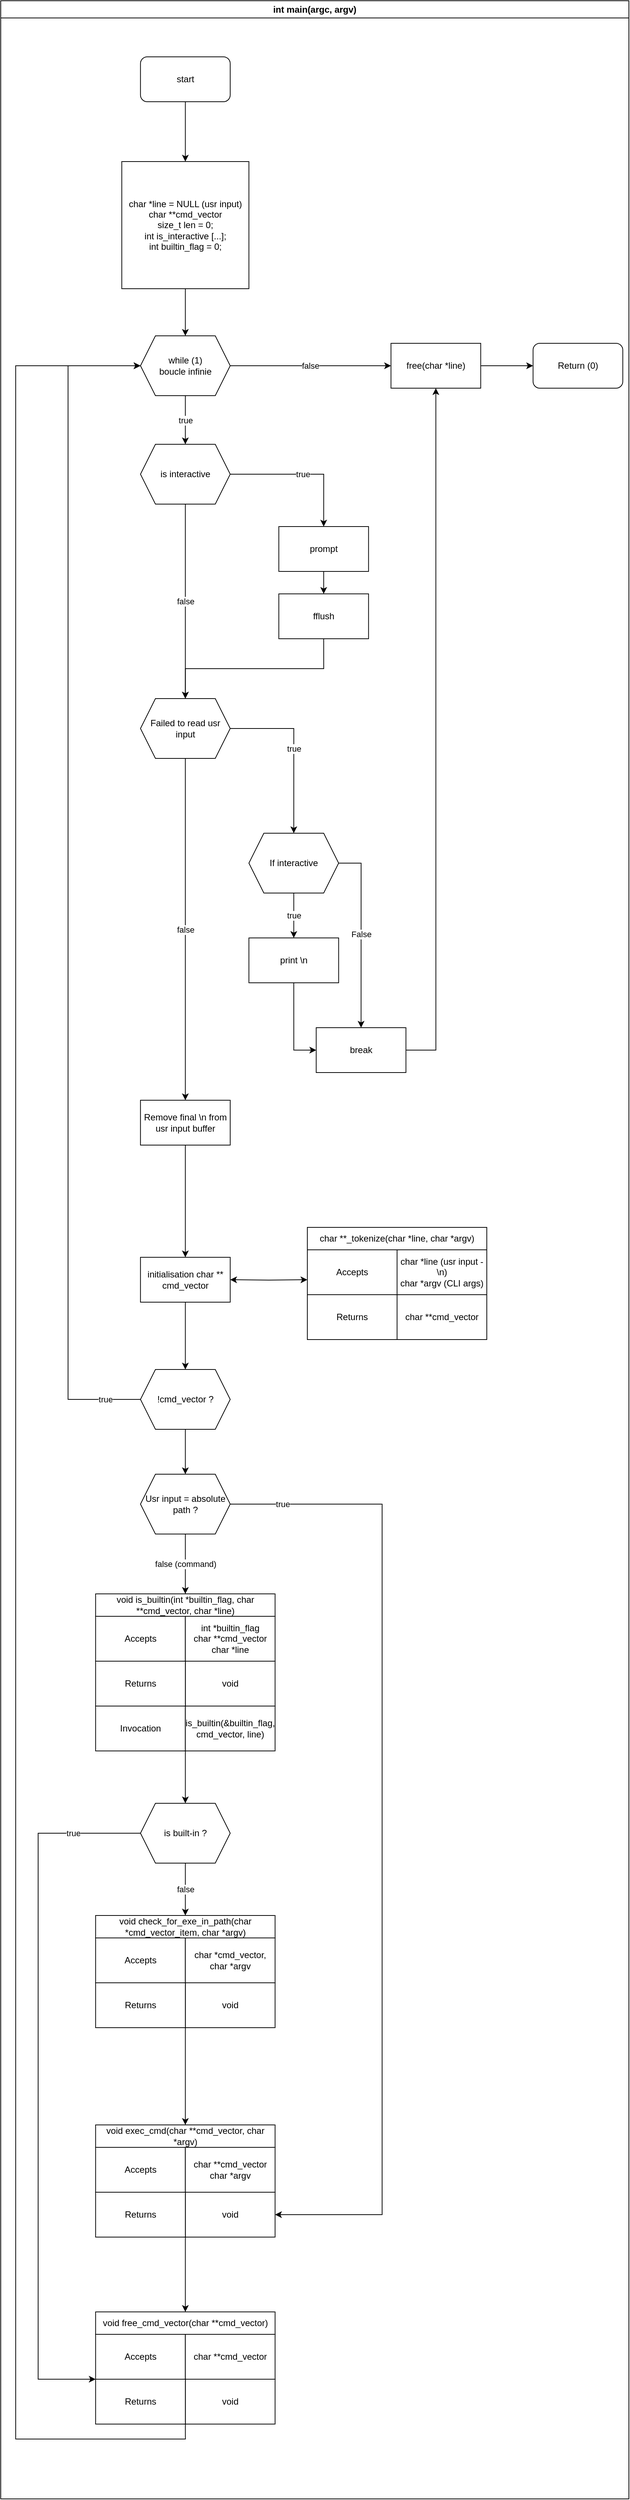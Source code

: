 <mxfile version="26.0.4">
  <diagram name="Page-1" id="94cD6ZTa3Vw65mxtf7fP">
    <mxGraphModel dx="-460" dy="650" grid="1" gridSize="10" guides="1" tooltips="1" connect="1" arrows="1" fold="1" page="1" pageScale="1" pageWidth="850" pageHeight="1100" math="0" shadow="0">
      <root>
        <mxCell id="0" />
        <mxCell id="1" parent="0" />
        <mxCell id="w8awD3d66yjwIOf7sVY0-1" value="void exec_cmd(char **cmd_vector, char* argv)" style="swimlane;whiteSpace=wrap;html=1;swimlaneFillColor=default;" parent="1" vertex="1" collapsed="1">
          <mxGeometry x="1700" y="320" width="300" height="30" as="geometry">
            <mxRectangle x="1700" y="320" width="850" height="1020" as="alternateBounds" />
          </mxGeometry>
        </mxCell>
        <mxCell id="w8awD3d66yjwIOf7sVY0-2" style="edgeStyle=orthogonalEdgeStyle;rounded=0;orthogonalLoop=1;jettySize=auto;html=1;exitX=0.5;exitY=1;exitDx=0;exitDy=0;entryX=0.5;entryY=0;entryDx=0;entryDy=0;" parent="w8awD3d66yjwIOf7sVY0-1" source="w8awD3d66yjwIOf7sVY0-3" target="w8awD3d66yjwIOf7sVY0-5" edge="1">
          <mxGeometry relative="1" as="geometry">
            <mxPoint x="425.273" y="160.0" as="targetPoint" />
          </mxGeometry>
        </mxCell>
        <mxCell id="w8awD3d66yjwIOf7sVY0-3" value="start" style="rounded=1;whiteSpace=wrap;html=1;" parent="w8awD3d66yjwIOf7sVY0-1" vertex="1">
          <mxGeometry x="70" y="40" width="120" height="60" as="geometry" />
        </mxCell>
        <mxCell id="w8awD3d66yjwIOf7sVY0-4" style="edgeStyle=orthogonalEdgeStyle;rounded=0;orthogonalLoop=1;jettySize=auto;html=1;exitX=0.5;exitY=1;exitDx=0;exitDy=0;entryX=0.5;entryY=0;entryDx=0;entryDy=0;" parent="w8awD3d66yjwIOf7sVY0-1" source="w8awD3d66yjwIOf7sVY0-5" target="w8awD3d66yjwIOf7sVY0-7" edge="1">
          <mxGeometry relative="1" as="geometry" />
        </mxCell>
        <mxCell id="w8awD3d66yjwIOf7sVY0-5" value="pid_t pid&lt;br&gt;int status" style="rounded=0;whiteSpace=wrap;html=1;" parent="w8awD3d66yjwIOf7sVY0-1" vertex="1">
          <mxGeometry x="70" y="140" width="120" height="60" as="geometry" />
        </mxCell>
        <mxCell id="w8awD3d66yjwIOf7sVY0-6" style="edgeStyle=orthogonalEdgeStyle;rounded=0;orthogonalLoop=1;jettySize=auto;html=1;exitX=0.5;exitY=1;exitDx=0;exitDy=0;entryX=0.5;entryY=0;entryDx=0;entryDy=0;" parent="w8awD3d66yjwIOf7sVY0-1" source="w8awD3d66yjwIOf7sVY0-7" target="w8awD3d66yjwIOf7sVY0-11" edge="1">
          <mxGeometry relative="1" as="geometry" />
        </mxCell>
        <mxCell id="w8awD3d66yjwIOf7sVY0-7" value="pid = fork()" style="rounded=0;whiteSpace=wrap;html=1;" parent="w8awD3d66yjwIOf7sVY0-1" vertex="1">
          <mxGeometry x="70" y="260" width="120" height="60" as="geometry" />
        </mxCell>
        <mxCell id="w8awD3d66yjwIOf7sVY0-8" value="pid == -1" style="edgeStyle=orthogonalEdgeStyle;rounded=0;orthogonalLoop=1;jettySize=auto;html=1;exitX=0.5;exitY=1;exitDx=0;exitDy=0;entryX=0;entryY=0.5;entryDx=0;entryDy=0;" parent="w8awD3d66yjwIOf7sVY0-1" source="w8awD3d66yjwIOf7sVY0-11" target="w8awD3d66yjwIOf7sVY0-13" edge="1">
          <mxGeometry x="0.395" relative="1" as="geometry">
            <mxPoint as="offset" />
          </mxGeometry>
        </mxCell>
        <mxCell id="w8awD3d66yjwIOf7sVY0-9" value="pid == 0" style="edgeStyle=orthogonalEdgeStyle;rounded=0;orthogonalLoop=1;jettySize=auto;html=1;exitX=0.5;exitY=1;exitDx=0;exitDy=0;entryX=0;entryY=0.5;entryDx=0;entryDy=0;" parent="w8awD3d66yjwIOf7sVY0-1" source="w8awD3d66yjwIOf7sVY0-11" target="w8awD3d66yjwIOf7sVY0-16" edge="1">
          <mxGeometry x="0.634" relative="1" as="geometry">
            <mxPoint x="150" y="720" as="targetPoint" />
            <mxPoint as="offset" />
          </mxGeometry>
        </mxCell>
        <mxCell id="w8awD3d66yjwIOf7sVY0-10" value="else (parent process)" style="edgeStyle=orthogonalEdgeStyle;rounded=0;orthogonalLoop=1;jettySize=auto;html=1;exitX=0.5;exitY=1;exitDx=0;exitDy=0;entryX=0;entryY=0.5;entryDx=0;entryDy=0;" parent="w8awD3d66yjwIOf7sVY0-1" source="w8awD3d66yjwIOf7sVY0-11" target="w8awD3d66yjwIOf7sVY0-20" edge="1">
          <mxGeometry x="0.75" relative="1" as="geometry">
            <mxPoint as="offset" />
          </mxGeometry>
        </mxCell>
        <mxCell id="w8awD3d66yjwIOf7sVY0-11" value="pid ?" style="shape=hexagon;perimeter=hexagonPerimeter2;whiteSpace=wrap;html=1;fixedSize=1;" parent="w8awD3d66yjwIOf7sVY0-1" vertex="1">
          <mxGeometry x="70" y="380" width="120" height="80" as="geometry" />
        </mxCell>
        <mxCell id="w8awD3d66yjwIOf7sVY0-12" style="edgeStyle=orthogonalEdgeStyle;rounded=0;orthogonalLoop=1;jettySize=auto;html=1;exitX=1;exitY=0.5;exitDx=0;exitDy=0;entryX=0;entryY=0.5;entryDx=0;entryDy=0;" parent="w8awD3d66yjwIOf7sVY0-1" source="w8awD3d66yjwIOf7sVY0-13" target="w8awD3d66yjwIOf7sVY0-14" edge="1">
          <mxGeometry relative="1" as="geometry">
            <mxPoint x="440" y="500" as="targetPoint" />
          </mxGeometry>
        </mxCell>
        <mxCell id="w8awD3d66yjwIOf7sVY0-13" value="perror(argv)" style="rounded=0;whiteSpace=wrap;html=1;" parent="w8awD3d66yjwIOf7sVY0-1" vertex="1">
          <mxGeometry x="255" y="470" width="120" height="60" as="geometry" />
        </mxCell>
        <mxCell id="w8awD3d66yjwIOf7sVY0-14" value="return" style="rounded=1;whiteSpace=wrap;html=1;" parent="w8awD3d66yjwIOf7sVY0-1" vertex="1">
          <mxGeometry x="715" y="470" width="120" height="60" as="geometry" />
        </mxCell>
        <mxCell id="w8awD3d66yjwIOf7sVY0-15" value="true" style="edgeStyle=orthogonalEdgeStyle;rounded=0;orthogonalLoop=1;jettySize=auto;html=1;exitX=0.5;exitY=1;exitDx=0;exitDy=0;entryX=0;entryY=0.5;entryDx=0;entryDy=0;" parent="w8awD3d66yjwIOf7sVY0-1" source="w8awD3d66yjwIOf7sVY0-16" target="w8awD3d66yjwIOf7sVY0-18" edge="1">
          <mxGeometry x="0.158" relative="1" as="geometry">
            <mxPoint as="offset" />
          </mxGeometry>
        </mxCell>
        <mxCell id="w8awD3d66yjwIOf7sVY0-16" value="if execv(cmd_vector[0], cmd_vector, NULL) == -1" style="shape=hexagon;perimeter=hexagonPerimeter2;whiteSpace=wrap;html=1;fixedSize=1;" parent="w8awD3d66yjwIOf7sVY0-1" vertex="1">
          <mxGeometry x="255" y="550" width="120" height="80" as="geometry" />
        </mxCell>
        <mxCell id="w8awD3d66yjwIOf7sVY0-17" style="edgeStyle=orthogonalEdgeStyle;rounded=0;orthogonalLoop=1;jettySize=auto;html=1;exitX=1;exitY=0.5;exitDx=0;exitDy=0;entryX=0;entryY=0.5;entryDx=0;entryDy=0;" parent="w8awD3d66yjwIOf7sVY0-1" source="w8awD3d66yjwIOf7sVY0-18" target="w8awD3d66yjwIOf7sVY0-19" edge="1">
          <mxGeometry relative="1" as="geometry">
            <mxPoint x="550" y="660" as="targetPoint" />
          </mxGeometry>
        </mxCell>
        <mxCell id="w8awD3d66yjwIOf7sVY0-18" value="perror(argv)" style="rounded=0;whiteSpace=wrap;html=1;" parent="w8awD3d66yjwIOf7sVY0-1" vertex="1">
          <mxGeometry x="380" y="630" width="120" height="60" as="geometry" />
        </mxCell>
        <mxCell id="w8awD3d66yjwIOf7sVY0-19" value="exit(EXIT_FAILURE)" style="rounded=1;whiteSpace=wrap;html=1;" parent="w8awD3d66yjwIOf7sVY0-1" vertex="1">
          <mxGeometry x="715" y="630" width="120" height="60" as="geometry" />
        </mxCell>
        <mxCell id="w8awD3d66yjwIOf7sVY0-20" value="wait(&amp;amp;status)" style="rounded=0;whiteSpace=wrap;html=1;" parent="w8awD3d66yjwIOf7sVY0-1" vertex="1">
          <mxGeometry x="260" y="790" width="120" height="60" as="geometry" />
        </mxCell>
        <mxCell id="w8awD3d66yjwIOf7sVY0-21" value="char *_getenv(const char *name)" style="swimlane;whiteSpace=wrap;html=1;swimlaneFillColor=default;" parent="1" vertex="1" collapsed="1">
          <mxGeometry x="1700" y="280" width="220" height="30" as="geometry">
            <mxRectangle x="1700" y="280" width="830" height="810" as="alternateBounds" />
          </mxGeometry>
        </mxCell>
        <mxCell id="w8awD3d66yjwIOf7sVY0-22" style="edgeStyle=orthogonalEdgeStyle;rounded=0;orthogonalLoop=1;jettySize=auto;html=1;exitX=0.5;exitY=1;exitDx=0;exitDy=0;entryX=0.5;entryY=0;entryDx=0;entryDy=0;" parent="w8awD3d66yjwIOf7sVY0-21" source="w8awD3d66yjwIOf7sVY0-23" target="w8awD3d66yjwIOf7sVY0-25" edge="1">
          <mxGeometry relative="1" as="geometry" />
        </mxCell>
        <mxCell id="w8awD3d66yjwIOf7sVY0-23" value="start" style="rounded=1;whiteSpace=wrap;html=1;" parent="w8awD3d66yjwIOf7sVY0-21" vertex="1">
          <mxGeometry x="110" y="45" width="120" height="60" as="geometry" />
        </mxCell>
        <mxCell id="w8awD3d66yjwIOf7sVY0-24" style="edgeStyle=orthogonalEdgeStyle;rounded=0;orthogonalLoop=1;jettySize=auto;html=1;exitX=0.5;exitY=1;exitDx=0;exitDy=0;entryX=0.5;entryY=0;entryDx=0;entryDy=0;" parent="w8awD3d66yjwIOf7sVY0-21" source="w8awD3d66yjwIOf7sVY0-25" target="w8awD3d66yjwIOf7sVY0-28" edge="1">
          <mxGeometry relative="1" as="geometry" />
        </mxCell>
        <mxCell id="w8awD3d66yjwIOf7sVY0-25" value="int i = 0&lt;br&gt;int flag = 0&lt;br&gt;size_t j, len = strlen(name)" style="rounded=0;whiteSpace=wrap;html=1;" parent="w8awD3d66yjwIOf7sVY0-21" vertex="1">
          <mxGeometry x="110" y="155" width="120" height="60" as="geometry" />
        </mxCell>
        <mxCell id="w8awD3d66yjwIOf7sVY0-26" value="true" style="edgeStyle=orthogonalEdgeStyle;rounded=0;orthogonalLoop=1;jettySize=auto;html=1;exitX=0.5;exitY=1;exitDx=0;exitDy=0;entryX=0.5;entryY=0;entryDx=0;entryDy=0;" parent="w8awD3d66yjwIOf7sVY0-21" source="w8awD3d66yjwIOf7sVY0-28" target="w8awD3d66yjwIOf7sVY0-31" edge="1">
          <mxGeometry relative="1" as="geometry" />
        </mxCell>
        <mxCell id="w8awD3d66yjwIOf7sVY0-27" value="false" style="edgeStyle=orthogonalEdgeStyle;rounded=0;orthogonalLoop=1;jettySize=auto;html=1;exitX=1;exitY=0.5;exitDx=0;exitDy=0;entryX=0;entryY=0.5;entryDx=0;entryDy=0;" parent="w8awD3d66yjwIOf7sVY0-21" source="w8awD3d66yjwIOf7sVY0-28" target="w8awD3d66yjwIOf7sVY0-37" edge="1">
          <mxGeometry relative="1" as="geometry" />
        </mxCell>
        <mxCell id="w8awD3d66yjwIOf7sVY0-28" value="while environ[i]" style="shape=hexagon;perimeter=hexagonPerimeter2;whiteSpace=wrap;html=1;fixedSize=1;" parent="w8awD3d66yjwIOf7sVY0-21" vertex="1">
          <mxGeometry x="110" y="275" width="120" height="80" as="geometry" />
        </mxCell>
        <mxCell id="w8awD3d66yjwIOf7sVY0-29" value="true" style="edgeStyle=orthogonalEdgeStyle;rounded=0;orthogonalLoop=1;jettySize=auto;html=1;exitX=1;exitY=0.5;exitDx=0;exitDy=0;entryX=0;entryY=0.5;entryDx=0;entryDy=0;" parent="w8awD3d66yjwIOf7sVY0-21" source="w8awD3d66yjwIOf7sVY0-31" target="w8awD3d66yjwIOf7sVY0-34" edge="1">
          <mxGeometry relative="1" as="geometry" />
        </mxCell>
        <mxCell id="w8awD3d66yjwIOf7sVY0-30" style="edgeStyle=orthogonalEdgeStyle;rounded=0;orthogonalLoop=1;jettySize=auto;html=1;exitX=0.5;exitY=1;exitDx=0;exitDy=0;entryX=0.5;entryY=0;entryDx=0;entryDy=0;" parent="w8awD3d66yjwIOf7sVY0-21" source="w8awD3d66yjwIOf7sVY0-31" target="w8awD3d66yjwIOf7sVY0-39" edge="1">
          <mxGeometry relative="1" as="geometry">
            <mxPoint x="170" y="620" as="targetPoint" />
          </mxGeometry>
        </mxCell>
        <mxCell id="w8awD3d66yjwIOf7sVY0-31" value="for (j = 0; j &amp;lt; len; j++)" style="shape=hexagon;perimeter=hexagonPerimeter2;whiteSpace=wrap;html=1;fixedSize=1;" parent="w8awD3d66yjwIOf7sVY0-21" vertex="1">
          <mxGeometry x="110" y="415" width="120" height="80" as="geometry" />
        </mxCell>
        <mxCell id="w8awD3d66yjwIOf7sVY0-32" value="true" style="edgeStyle=orthogonalEdgeStyle;rounded=0;orthogonalLoop=1;jettySize=auto;html=1;exitX=1;exitY=0.5;exitDx=0;exitDy=0;entryX=0;entryY=0.5;entryDx=0;entryDy=0;" parent="w8awD3d66yjwIOf7sVY0-21" source="w8awD3d66yjwIOf7sVY0-34" target="w8awD3d66yjwIOf7sVY0-36" edge="1">
          <mxGeometry relative="1" as="geometry" />
        </mxCell>
        <mxCell id="w8awD3d66yjwIOf7sVY0-33" value="false" style="edgeStyle=orthogonalEdgeStyle;rounded=0;orthogonalLoop=1;jettySize=auto;html=1;exitX=0.5;exitY=0;exitDx=0;exitDy=0;entryX=0.5;entryY=0;entryDx=0;entryDy=0;" parent="w8awD3d66yjwIOf7sVY0-21" source="w8awD3d66yjwIOf7sVY0-34" target="w8awD3d66yjwIOf7sVY0-31" edge="1">
          <mxGeometry relative="1" as="geometry" />
        </mxCell>
        <mxCell id="w8awD3d66yjwIOf7sVY0-34" value="environ[i][j] &lt;br&gt;!= &lt;br&gt;name[j] ?" style="shape=hexagon;perimeter=hexagonPerimeter2;whiteSpace=wrap;html=1;fixedSize=1;" parent="w8awD3d66yjwIOf7sVY0-21" vertex="1">
          <mxGeometry x="355" y="415" width="120" height="80" as="geometry" />
        </mxCell>
        <mxCell id="w8awD3d66yjwIOf7sVY0-35" style="edgeStyle=orthogonalEdgeStyle;rounded=0;orthogonalLoop=1;jettySize=auto;html=1;exitX=0.5;exitY=1;exitDx=0;exitDy=0;entryX=1;entryY=0.5;entryDx=0;entryDy=0;" parent="w8awD3d66yjwIOf7sVY0-21" source="w8awD3d66yjwIOf7sVY0-36" target="w8awD3d66yjwIOf7sVY0-39" edge="1">
          <mxGeometry relative="1" as="geometry">
            <mxPoint x="320" y="620" as="targetPoint" />
          </mxGeometry>
        </mxCell>
        <mxCell id="w8awD3d66yjwIOf7sVY0-36" value="break for" style="rounded=1;whiteSpace=wrap;html=1;" parent="w8awD3d66yjwIOf7sVY0-21" vertex="1">
          <mxGeometry x="540" y="425" width="120" height="60" as="geometry" />
        </mxCell>
        <mxCell id="w8awD3d66yjwIOf7sVY0-37" value="return (flag == 1 ? &amp;amp;environ[i][j+1] : NULL)" style="rounded=1;whiteSpace=wrap;html=1;" parent="w8awD3d66yjwIOf7sVY0-21" vertex="1">
          <mxGeometry x="660" y="285" width="120" height="60" as="geometry" />
        </mxCell>
        <mxCell id="w8awD3d66yjwIOf7sVY0-38" value="false" style="edgeStyle=orthogonalEdgeStyle;rounded=0;orthogonalLoop=1;jettySize=auto;html=1;exitX=0.5;exitY=1;exitDx=0;exitDy=0;entryX=0.5;entryY=0;entryDx=0;entryDy=0;" parent="w8awD3d66yjwIOf7sVY0-21" source="w8awD3d66yjwIOf7sVY0-39" target="w8awD3d66yjwIOf7sVY0-46" edge="1">
          <mxGeometry x="0.333" relative="1" as="geometry">
            <mxPoint as="offset" />
          </mxGeometry>
        </mxCell>
        <mxCell id="w8awD3d66yjwIOf7sVY0-39" value="j == len &lt;br&gt;&amp;amp;&amp;amp;&lt;br&gt;environ[i][j] == &#39;=&#39;" style="shape=hexagon;perimeter=hexagonPerimeter2;whiteSpace=wrap;html=1;fixedSize=1;" parent="w8awD3d66yjwIOf7sVY0-21" vertex="1">
          <mxGeometry x="110" y="550" width="120" height="80" as="geometry" />
        </mxCell>
        <mxCell id="w8awD3d66yjwIOf7sVY0-40" style="edgeStyle=orthogonalEdgeStyle;rounded=0;orthogonalLoop=1;jettySize=auto;html=1;exitX=1;exitY=0.5;exitDx=0;exitDy=0;entryX=0;entryY=0.5;entryDx=0;entryDy=0;" parent="w8awD3d66yjwIOf7sVY0-21" source="w8awD3d66yjwIOf7sVY0-41" target="w8awD3d66yjwIOf7sVY0-44" edge="1">
          <mxGeometry relative="1" as="geometry" />
        </mxCell>
        <mxCell id="w8awD3d66yjwIOf7sVY0-41" value="flag = 1" style="rounded=0;whiteSpace=wrap;html=1;" parent="w8awD3d66yjwIOf7sVY0-21" vertex="1">
          <mxGeometry x="310" y="640" width="120" height="60" as="geometry" />
        </mxCell>
        <mxCell id="w8awD3d66yjwIOf7sVY0-42" value="true" style="edgeStyle=orthogonalEdgeStyle;rounded=0;orthogonalLoop=1;jettySize=auto;html=1;exitX=0.5;exitY=1;exitDx=0;exitDy=0;entryX=0;entryY=0.5;entryDx=0;entryDy=0;" parent="w8awD3d66yjwIOf7sVY0-21" source="w8awD3d66yjwIOf7sVY0-39" target="w8awD3d66yjwIOf7sVY0-41" edge="1">
          <mxGeometry x="0.222" relative="1" as="geometry">
            <mxPoint x="310" y="680" as="targetPoint" />
            <mxPoint as="offset" />
          </mxGeometry>
        </mxCell>
        <mxCell id="w8awD3d66yjwIOf7sVY0-43" style="edgeStyle=orthogonalEdgeStyle;rounded=0;orthogonalLoop=1;jettySize=auto;html=1;exitX=1;exitY=0.5;exitDx=0;exitDy=0;entryX=0.5;entryY=1;entryDx=0;entryDy=0;" parent="w8awD3d66yjwIOf7sVY0-21" source="w8awD3d66yjwIOf7sVY0-44" target="w8awD3d66yjwIOf7sVY0-37" edge="1">
          <mxGeometry relative="1" as="geometry" />
        </mxCell>
        <mxCell id="w8awD3d66yjwIOf7sVY0-44" value="break while" style="rounded=1;whiteSpace=wrap;html=1;" parent="w8awD3d66yjwIOf7sVY0-21" vertex="1">
          <mxGeometry x="540" y="640" width="120" height="60" as="geometry" />
        </mxCell>
        <mxCell id="w8awD3d66yjwIOf7sVY0-45" style="edgeStyle=orthogonalEdgeStyle;rounded=0;orthogonalLoop=1;jettySize=auto;html=1;exitX=0;exitY=0.5;exitDx=0;exitDy=0;entryX=0;entryY=0.5;entryDx=0;entryDy=0;" parent="w8awD3d66yjwIOf7sVY0-21" source="w8awD3d66yjwIOf7sVY0-46" target="w8awD3d66yjwIOf7sVY0-28" edge="1">
          <mxGeometry relative="1" as="geometry">
            <Array as="points">
              <mxPoint x="50" y="750" />
              <mxPoint x="50" y="315" />
            </Array>
          </mxGeometry>
        </mxCell>
        <mxCell id="w8awD3d66yjwIOf7sVY0-46" value="i++" style="rounded=0;whiteSpace=wrap;html=1;" parent="w8awD3d66yjwIOf7sVY0-21" vertex="1">
          <mxGeometry x="110" y="720" width="120" height="60" as="geometry" />
        </mxCell>
        <mxCell id="w8awD3d66yjwIOf7sVY0-47" value="void check_for_exe_in_path(char *cmd_vector_item, char *argv)" style="swimlane;whiteSpace=wrap;html=1;swimlaneFillColor=default;" parent="1" vertex="1" collapsed="1">
          <mxGeometry x="1700" y="240" width="400" height="30" as="geometry">
            <mxRectangle x="1700" y="240" width="1180" height="2220" as="alternateBounds" />
          </mxGeometry>
        </mxCell>
        <mxCell id="w8awD3d66yjwIOf7sVY0-48" style="edgeStyle=orthogonalEdgeStyle;rounded=0;orthogonalLoop=1;jettySize=auto;html=1;exitX=0.5;exitY=1;exitDx=0;exitDy=0;entryX=0.5;entryY=0;entryDx=0;entryDy=0;" parent="w8awD3d66yjwIOf7sVY0-47" source="w8awD3d66yjwIOf7sVY0-49" target="w8awD3d66yjwIOf7sVY0-51" edge="1">
          <mxGeometry relative="1" as="geometry" />
        </mxCell>
        <mxCell id="w8awD3d66yjwIOf7sVY0-49" value="start" style="rounded=1;whiteSpace=wrap;html=1;" parent="w8awD3d66yjwIOf7sVY0-47" vertex="1">
          <mxGeometry x="137" y="40" width="120" height="60" as="geometry" />
        </mxCell>
        <mxCell id="w8awD3d66yjwIOf7sVY0-50" style="edgeStyle=orthogonalEdgeStyle;rounded=0;orthogonalLoop=1;jettySize=auto;html=1;exitX=0.5;exitY=1;exitDx=0;exitDy=0;entryX=0.5;entryY=0;entryDx=0;entryDy=0;" parent="w8awD3d66yjwIOf7sVY0-47" source="w8awD3d66yjwIOf7sVY0-51" target="w8awD3d66yjwIOf7sVY0-53" edge="1">
          <mxGeometry relative="1" as="geometry">
            <mxPoint x="197" y="310" as="targetPoint" />
          </mxGeometry>
        </mxCell>
        <mxCell id="w8awD3d66yjwIOf7sVY0-51" value="char *path&lt;div&gt;char *path_copy&lt;/div&gt;&lt;div&gt;char *path_delim = &quot;:&quot;&lt;/div&gt;&lt;div&gt;char *path_token&lt;/div&gt;&lt;div&gt;char *possible_path&lt;/div&gt;&lt;div&gt;size_t pp_len&lt;/div&gt;" style="rounded=0;whiteSpace=wrap;html=1;" parent="w8awD3d66yjwIOf7sVY0-47" vertex="1">
          <mxGeometry x="115" y="150" width="165" height="110" as="geometry" />
        </mxCell>
        <mxCell id="w8awD3d66yjwIOf7sVY0-52" style="edgeStyle=orthogonalEdgeStyle;rounded=0;orthogonalLoop=1;jettySize=auto;html=1;exitX=0.5;exitY=1;exitDx=0;exitDy=0;entryX=0.5;entryY=0;entryDx=0;entryDy=0;" parent="w8awD3d66yjwIOf7sVY0-47" source="w8awD3d66yjwIOf7sVY0-53" target="w8awD3d66yjwIOf7sVY0-55" edge="1">
          <mxGeometry relative="1" as="geometry" />
        </mxCell>
        <mxCell id="w8awD3d66yjwIOf7sVY0-53" value="path = _getenv(PATH)" style="rounded=0;whiteSpace=wrap;html=1;" parent="w8awD3d66yjwIOf7sVY0-47" vertex="1">
          <mxGeometry x="137" y="320" width="120" height="60" as="geometry" />
        </mxCell>
        <mxCell id="w8awD3d66yjwIOf7sVY0-54" value="false" style="edgeStyle=orthogonalEdgeStyle;rounded=0;orthogonalLoop=1;jettySize=auto;html=1;exitX=0.5;exitY=1;exitDx=0;exitDy=0;entryX=0.5;entryY=0;entryDx=0;entryDy=0;" parent="w8awD3d66yjwIOf7sVY0-47" source="w8awD3d66yjwIOf7sVY0-55" target="w8awD3d66yjwIOf7sVY0-61" edge="1">
          <mxGeometry relative="1" as="geometry" />
        </mxCell>
        <mxCell id="w8awD3d66yjwIOf7sVY0-55" value="if !path" style="shape=hexagon;perimeter=hexagonPerimeter2;whiteSpace=wrap;html=1;fixedSize=1;" parent="w8awD3d66yjwIOf7sVY0-47" vertex="1">
          <mxGeometry x="137" y="440" width="120" height="80" as="geometry" />
        </mxCell>
        <mxCell id="w8awD3d66yjwIOf7sVY0-56" value="return" style="rounded=1;whiteSpace=wrap;html=1;" parent="w8awD3d66yjwIOf7sVY0-47" vertex="1">
          <mxGeometry x="912" y="450" width="120" height="60" as="geometry" />
        </mxCell>
        <mxCell id="w8awD3d66yjwIOf7sVY0-57" style="edgeStyle=orthogonalEdgeStyle;rounded=0;orthogonalLoop=1;jettySize=auto;html=1;exitX=1;exitY=0.5;exitDx=0;exitDy=0;entryX=0;entryY=0.5;entryDx=0;entryDy=0;" parent="w8awD3d66yjwIOf7sVY0-47" source="w8awD3d66yjwIOf7sVY0-58" target="w8awD3d66yjwIOf7sVY0-56" edge="1">
          <mxGeometry relative="1" as="geometry" />
        </mxCell>
        <mxCell id="w8awD3d66yjwIOf7sVY0-58" value="Customized Error message" style="rounded=0;whiteSpace=wrap;html=1;" parent="w8awD3d66yjwIOf7sVY0-47" vertex="1">
          <mxGeometry x="412" y="450" width="120" height="60" as="geometry" />
        </mxCell>
        <mxCell id="w8awD3d66yjwIOf7sVY0-59" value="true" style="edgeStyle=orthogonalEdgeStyle;rounded=0;orthogonalLoop=1;jettySize=auto;html=1;exitX=1;exitY=0.5;exitDx=0;exitDy=0;entryX=0;entryY=0.5;entryDx=0;entryDy=0;" parent="w8awD3d66yjwIOf7sVY0-47" source="w8awD3d66yjwIOf7sVY0-55" target="w8awD3d66yjwIOf7sVY0-58" edge="1">
          <mxGeometry relative="1" as="geometry">
            <mxPoint x="590" y="620" as="targetPoint" />
          </mxGeometry>
        </mxCell>
        <mxCell id="w8awD3d66yjwIOf7sVY0-60" style="edgeStyle=orthogonalEdgeStyle;rounded=0;orthogonalLoop=1;jettySize=auto;html=1;exitX=0.5;exitY=1;exitDx=0;exitDy=0;entryX=0.5;entryY=0;entryDx=0;entryDy=0;" parent="w8awD3d66yjwIOf7sVY0-47" source="w8awD3d66yjwIOf7sVY0-61" target="w8awD3d66yjwIOf7sVY0-64" edge="1">
          <mxGeometry relative="1" as="geometry" />
        </mxCell>
        <mxCell id="w8awD3d66yjwIOf7sVY0-61" value="path_copy = strdup(path)" style="rounded=0;whiteSpace=wrap;html=1;" parent="w8awD3d66yjwIOf7sVY0-47" vertex="1">
          <mxGeometry x="137.5" y="580" width="120" height="60" as="geometry" />
        </mxCell>
        <mxCell id="w8awD3d66yjwIOf7sVY0-62" value="true" style="edgeStyle=orthogonalEdgeStyle;rounded=0;orthogonalLoop=1;jettySize=auto;html=1;exitX=1;exitY=0.5;exitDx=0;exitDy=0;entryX=0;entryY=0.5;entryDx=0;entryDy=0;" parent="w8awD3d66yjwIOf7sVY0-47" source="w8awD3d66yjwIOf7sVY0-64" target="w8awD3d66yjwIOf7sVY0-66" edge="1">
          <mxGeometry relative="1" as="geometry" />
        </mxCell>
        <mxCell id="w8awD3d66yjwIOf7sVY0-63" value="false" style="edgeStyle=orthogonalEdgeStyle;rounded=0;orthogonalLoop=1;jettySize=auto;html=1;exitX=0.5;exitY=1;exitDx=0;exitDy=0;entryX=0.5;entryY=0;entryDx=0;entryDy=0;" parent="w8awD3d66yjwIOf7sVY0-47" source="w8awD3d66yjwIOf7sVY0-64" target="w8awD3d66yjwIOf7sVY0-69" edge="1">
          <mxGeometry relative="1" as="geometry" />
        </mxCell>
        <mxCell id="w8awD3d66yjwIOf7sVY0-64" value="if !path_copy" style="shape=hexagon;perimeter=hexagonPerimeter2;whiteSpace=wrap;html=1;fixedSize=1;" parent="w8awD3d66yjwIOf7sVY0-47" vertex="1">
          <mxGeometry x="137.5" y="690" width="120" height="80" as="geometry" />
        </mxCell>
        <mxCell id="w8awD3d66yjwIOf7sVY0-65" style="edgeStyle=orthogonalEdgeStyle;rounded=0;orthogonalLoop=1;jettySize=auto;html=1;exitX=1;exitY=0.5;exitDx=0;exitDy=0;entryX=0;entryY=0.5;entryDx=0;entryDy=0;" parent="w8awD3d66yjwIOf7sVY0-47" source="w8awD3d66yjwIOf7sVY0-66" target="w8awD3d66yjwIOf7sVY0-67" edge="1">
          <mxGeometry relative="1" as="geometry" />
        </mxCell>
        <mxCell id="w8awD3d66yjwIOf7sVY0-66" value="Customized Error message" style="rounded=0;whiteSpace=wrap;html=1;" parent="w8awD3d66yjwIOf7sVY0-47" vertex="1">
          <mxGeometry x="412" y="700" width="120" height="60" as="geometry" />
        </mxCell>
        <mxCell id="w8awD3d66yjwIOf7sVY0-67" value="return" style="rounded=1;whiteSpace=wrap;html=1;" parent="w8awD3d66yjwIOf7sVY0-47" vertex="1">
          <mxGeometry x="912" y="700" width="120" height="60" as="geometry" />
        </mxCell>
        <mxCell id="w8awD3d66yjwIOf7sVY0-68" style="edgeStyle=orthogonalEdgeStyle;rounded=0;orthogonalLoop=1;jettySize=auto;html=1;exitX=0.5;exitY=1;exitDx=0;exitDy=0;entryX=0.5;entryY=0;entryDx=0;entryDy=0;" parent="w8awD3d66yjwIOf7sVY0-47" source="w8awD3d66yjwIOf7sVY0-69" target="w8awD3d66yjwIOf7sVY0-72" edge="1">
          <mxGeometry relative="1" as="geometry" />
        </mxCell>
        <mxCell id="w8awD3d66yjwIOf7sVY0-69" value="path_token= strtok(path_copy, path_delim)" style="rounded=0;whiteSpace=wrap;html=1;" parent="w8awD3d66yjwIOf7sVY0-47" vertex="1">
          <mxGeometry x="137.5" y="830" width="120" height="60" as="geometry" />
        </mxCell>
        <mxCell id="w8awD3d66yjwIOf7sVY0-70" value="false" style="edgeStyle=orthogonalEdgeStyle;rounded=0;orthogonalLoop=1;jettySize=auto;html=1;exitX=1;exitY=0.5;exitDx=0;exitDy=0;entryX=0;entryY=0.5;entryDx=0;entryDy=0;" parent="w8awD3d66yjwIOf7sVY0-47" source="w8awD3d66yjwIOf7sVY0-72" target="w8awD3d66yjwIOf7sVY0-75" edge="1">
          <mxGeometry relative="1" as="geometry" />
        </mxCell>
        <mxCell id="w8awD3d66yjwIOf7sVY0-71" value="true" style="edgeStyle=orthogonalEdgeStyle;rounded=0;orthogonalLoop=1;jettySize=auto;html=1;exitX=0.5;exitY=1;exitDx=0;exitDy=0;entryX=0.5;entryY=0;entryDx=0;entryDy=0;" parent="w8awD3d66yjwIOf7sVY0-47" source="w8awD3d66yjwIOf7sVY0-72" target="w8awD3d66yjwIOf7sVY0-77" edge="1">
          <mxGeometry relative="1" as="geometry" />
        </mxCell>
        <mxCell id="w8awD3d66yjwIOf7sVY0-72" value="While path_token" style="shape=hexagon;perimeter=hexagonPerimeter2;whiteSpace=wrap;html=1;fixedSize=1;" parent="w8awD3d66yjwIOf7sVY0-47" vertex="1">
          <mxGeometry x="137.5" y="940" width="120" height="80" as="geometry" />
        </mxCell>
        <mxCell id="w8awD3d66yjwIOf7sVY0-73" value="EOF" style="rounded=1;whiteSpace=wrap;html=1;" parent="w8awD3d66yjwIOf7sVY0-47" vertex="1">
          <mxGeometry x="912" y="950" width="120" height="60" as="geometry" />
        </mxCell>
        <mxCell id="w8awD3d66yjwIOf7sVY0-74" style="edgeStyle=orthogonalEdgeStyle;rounded=0;orthogonalLoop=1;jettySize=auto;html=1;exitX=1;exitY=0.5;exitDx=0;exitDy=0;entryX=0;entryY=0.5;entryDx=0;entryDy=0;" parent="w8awD3d66yjwIOf7sVY0-47" source="w8awD3d66yjwIOf7sVY0-75" target="w8awD3d66yjwIOf7sVY0-73" edge="1">
          <mxGeometry relative="1" as="geometry" />
        </mxCell>
        <mxCell id="w8awD3d66yjwIOf7sVY0-75" value="free(path_copy)" style="rounded=0;whiteSpace=wrap;html=1;" parent="w8awD3d66yjwIOf7sVY0-47" vertex="1">
          <mxGeometry x="412" y="950" width="120" height="60" as="geometry" />
        </mxCell>
        <mxCell id="w8awD3d66yjwIOf7sVY0-76" style="edgeStyle=orthogonalEdgeStyle;rounded=0;orthogonalLoop=1;jettySize=auto;html=1;exitX=0.5;exitY=1;exitDx=0;exitDy=0;entryX=0.5;entryY=0;entryDx=0;entryDy=0;" parent="w8awD3d66yjwIOf7sVY0-47" source="w8awD3d66yjwIOf7sVY0-77" target="w8awD3d66yjwIOf7sVY0-79" edge="1">
          <mxGeometry relative="1" as="geometry" />
        </mxCell>
        <mxCell id="w8awD3d66yjwIOf7sVY0-77" value="pp_len = strlen(path_token) + strlen(cmd_vector_item) + 2" style="rounded=0;whiteSpace=wrap;html=1;" parent="w8awD3d66yjwIOf7sVY0-47" vertex="1">
          <mxGeometry x="125.75" y="1110" width="142.5" height="60" as="geometry" />
        </mxCell>
        <mxCell id="w8awD3d66yjwIOf7sVY0-78" style="edgeStyle=orthogonalEdgeStyle;rounded=0;orthogonalLoop=1;jettySize=auto;html=1;exitX=0.5;exitY=1;exitDx=0;exitDy=0;entryX=0.5;entryY=0;entryDx=0;entryDy=0;" parent="w8awD3d66yjwIOf7sVY0-47" source="w8awD3d66yjwIOf7sVY0-79" target="w8awD3d66yjwIOf7sVY0-82" edge="1">
          <mxGeometry relative="1" as="geometry">
            <mxPoint x="197.5" y="1520" as="targetPoint" />
          </mxGeometry>
        </mxCell>
        <mxCell id="w8awD3d66yjwIOf7sVY0-79" value="possible_path = malloc(pp_len)" style="rounded=0;whiteSpace=wrap;html=1;" parent="w8awD3d66yjwIOf7sVY0-47" vertex="1">
          <mxGeometry x="137" y="1220" width="120" height="60" as="geometry" />
        </mxCell>
        <mxCell id="w8awD3d66yjwIOf7sVY0-80" value="true" style="edgeStyle=orthogonalEdgeStyle;rounded=0;orthogonalLoop=1;jettySize=auto;html=1;exitX=1;exitY=0.5;exitDx=0;exitDy=0;entryX=0;entryY=0.5;entryDx=0;entryDy=0;" parent="w8awD3d66yjwIOf7sVY0-47" source="w8awD3d66yjwIOf7sVY0-82" target="w8awD3d66yjwIOf7sVY0-84" edge="1">
          <mxGeometry relative="1" as="geometry">
            <mxPoint x="350" y="1560" as="targetPoint" />
          </mxGeometry>
        </mxCell>
        <mxCell id="w8awD3d66yjwIOf7sVY0-81" value="false" style="edgeStyle=orthogonalEdgeStyle;rounded=0;orthogonalLoop=1;jettySize=auto;html=1;exitX=0.5;exitY=1;exitDx=0;exitDy=0;entryX=0.5;entryY=0;entryDx=0;entryDy=0;" parent="w8awD3d66yjwIOf7sVY0-47" source="w8awD3d66yjwIOf7sVY0-82" target="w8awD3d66yjwIOf7sVY0-87" edge="1">
          <mxGeometry relative="1" as="geometry" />
        </mxCell>
        <mxCell id="w8awD3d66yjwIOf7sVY0-82" value="if !possible_path" style="shape=hexagon;perimeter=hexagonPerimeter2;whiteSpace=wrap;html=1;fixedSize=1;" parent="w8awD3d66yjwIOf7sVY0-47" vertex="1">
          <mxGeometry x="137.5" y="1330" width="120" height="80" as="geometry" />
        </mxCell>
        <mxCell id="w8awD3d66yjwIOf7sVY0-83" style="edgeStyle=orthogonalEdgeStyle;rounded=0;orthogonalLoop=1;jettySize=auto;html=1;exitX=1;exitY=0.5;exitDx=0;exitDy=0;entryX=0;entryY=0.5;entryDx=0;entryDy=0;" parent="w8awD3d66yjwIOf7sVY0-47" source="w8awD3d66yjwIOf7sVY0-84" target="w8awD3d66yjwIOf7sVY0-85" edge="1">
          <mxGeometry relative="1" as="geometry" />
        </mxCell>
        <mxCell id="w8awD3d66yjwIOf7sVY0-84" value="free(path_copy)" style="rounded=0;whiteSpace=wrap;html=1;" parent="w8awD3d66yjwIOf7sVY0-47" vertex="1">
          <mxGeometry x="412" y="1340" width="120" height="60" as="geometry" />
        </mxCell>
        <mxCell id="w8awD3d66yjwIOf7sVY0-85" value="return" style="rounded=1;whiteSpace=wrap;html=1;" parent="w8awD3d66yjwIOf7sVY0-47" vertex="1">
          <mxGeometry x="912" y="1340" width="120" height="60" as="geometry" />
        </mxCell>
        <mxCell id="w8awD3d66yjwIOf7sVY0-86" style="edgeStyle=orthogonalEdgeStyle;rounded=0;orthogonalLoop=1;jettySize=auto;html=1;exitX=0.5;exitY=1;exitDx=0;exitDy=0;entryX=0.5;entryY=0;entryDx=0;entryDy=0;" parent="w8awD3d66yjwIOf7sVY0-47" source="w8awD3d66yjwIOf7sVY0-87" target="w8awD3d66yjwIOf7sVY0-90" edge="1">
          <mxGeometry relative="1" as="geometry" />
        </mxCell>
        <mxCell id="w8awD3d66yjwIOf7sVY0-87" value="sprintf(possible_match, &quot;%s/%s&quot;, path_token, cmd_vector_item)" style="rounded=0;whiteSpace=wrap;html=1;" parent="w8awD3d66yjwIOf7sVY0-47" vertex="1">
          <mxGeometry x="126" y="1480" width="143" height="70" as="geometry" />
        </mxCell>
        <mxCell id="w8awD3d66yjwIOf7sVY0-88" value="true" style="edgeStyle=orthogonalEdgeStyle;rounded=0;orthogonalLoop=1;jettySize=auto;html=1;exitX=1;exitY=0.5;exitDx=0;exitDy=0;entryX=0;entryY=0.5;entryDx=0;entryDy=0;" parent="w8awD3d66yjwIOf7sVY0-47" source="w8awD3d66yjwIOf7sVY0-90" target="w8awD3d66yjwIOf7sVY0-101" edge="1">
          <mxGeometry relative="1" as="geometry">
            <mxPoint x="440" y="1850" as="targetPoint" />
          </mxGeometry>
        </mxCell>
        <mxCell id="w8awD3d66yjwIOf7sVY0-89" value="false" style="edgeStyle=orthogonalEdgeStyle;rounded=0;orthogonalLoop=1;jettySize=auto;html=1;exitX=0.5;exitY=1;exitDx=0;exitDy=0;entryX=0.5;entryY=0;entryDx=0;entryDy=0;" parent="w8awD3d66yjwIOf7sVY0-47" source="w8awD3d66yjwIOf7sVY0-90" target="w8awD3d66yjwIOf7sVY0-95" edge="1">
          <mxGeometry relative="1" as="geometry" />
        </mxCell>
        <mxCell id="w8awD3d66yjwIOf7sVY0-90" value="&lt;br&gt;if access(possible_match, X_OK) == 0" style="shape=hexagon;perimeter=hexagonPerimeter2;whiteSpace=wrap;html=1;fixedSize=1;" parent="w8awD3d66yjwIOf7sVY0-47" vertex="1">
          <mxGeometry x="121.25" y="1620" width="152.5" height="80" as="geometry" />
        </mxCell>
        <mxCell id="w8awD3d66yjwIOf7sVY0-91" style="edgeStyle=orthogonalEdgeStyle;rounded=0;orthogonalLoop=1;jettySize=auto;html=1;exitX=1;exitY=0.5;exitDx=0;exitDy=0;entryX=0;entryY=0.5;entryDx=0;entryDy=0;" parent="w8awD3d66yjwIOf7sVY0-47" source="w8awD3d66yjwIOf7sVY0-92" target="w8awD3d66yjwIOf7sVY0-93" edge="1">
          <mxGeometry relative="1" as="geometry" />
        </mxCell>
        <mxCell id="w8awD3d66yjwIOf7sVY0-92" value="free(path_copy)" style="rounded=0;whiteSpace=wrap;html=1;" parent="w8awD3d66yjwIOf7sVY0-47" vertex="1">
          <mxGeometry x="730" y="1630" width="120" height="60" as="geometry" />
        </mxCell>
        <mxCell id="w8awD3d66yjwIOf7sVY0-93" value="return" style="rounded=1;whiteSpace=wrap;html=1;" parent="w8awD3d66yjwIOf7sVY0-47" vertex="1">
          <mxGeometry x="912" y="1630" width="120" height="60" as="geometry" />
        </mxCell>
        <mxCell id="w8awD3d66yjwIOf7sVY0-94" style="edgeStyle=orthogonalEdgeStyle;rounded=0;orthogonalLoop=1;jettySize=auto;html=1;exitX=0.5;exitY=1;exitDx=0;exitDy=0;entryX=0.5;entryY=0;entryDx=0;entryDy=0;" parent="w8awD3d66yjwIOf7sVY0-47" source="w8awD3d66yjwIOf7sVY0-95" target="w8awD3d66yjwIOf7sVY0-97" edge="1">
          <mxGeometry relative="1" as="geometry" />
        </mxCell>
        <mxCell id="w8awD3d66yjwIOf7sVY0-95" value="free(possible_match)" style="rounded=0;whiteSpace=wrap;html=1;" parent="w8awD3d66yjwIOf7sVY0-47" vertex="1">
          <mxGeometry x="137.5" y="1780" width="120" height="60" as="geometry" />
        </mxCell>
        <mxCell id="w8awD3d66yjwIOf7sVY0-96" style="edgeStyle=orthogonalEdgeStyle;rounded=0;orthogonalLoop=1;jettySize=auto;html=1;exitX=0;exitY=0.5;exitDx=0;exitDy=0;entryX=0;entryY=0.5;entryDx=0;entryDy=0;" parent="w8awD3d66yjwIOf7sVY0-47" source="w8awD3d66yjwIOf7sVY0-97" target="w8awD3d66yjwIOf7sVY0-72" edge="1">
          <mxGeometry relative="1" as="geometry">
            <Array as="points">
              <mxPoint x="40" y="1940" />
              <mxPoint x="40" y="980" />
            </Array>
          </mxGeometry>
        </mxCell>
        <mxCell id="w8awD3d66yjwIOf7sVY0-97" value="path_token = strtok(NULL, path_delim)" style="rounded=0;whiteSpace=wrap;html=1;" parent="w8awD3d66yjwIOf7sVY0-47" vertex="1">
          <mxGeometry x="138" y="1910" width="120" height="60" as="geometry" />
        </mxCell>
        <mxCell id="w8awD3d66yjwIOf7sVY0-98" style="edgeStyle=orthogonalEdgeStyle;rounded=0;orthogonalLoop=1;jettySize=auto;html=1;exitX=1;exitY=0.5;exitDx=0;exitDy=0;entryX=0;entryY=0.5;entryDx=0;entryDy=0;" parent="w8awD3d66yjwIOf7sVY0-47" source="w8awD3d66yjwIOf7sVY0-99" target="w8awD3d66yjwIOf7sVY0-92" edge="1">
          <mxGeometry relative="1" as="geometry" />
        </mxCell>
        <mxCell id="w8awD3d66yjwIOf7sVY0-99" value="free(possible_path)" style="rounded=0;whiteSpace=wrap;html=1;" parent="w8awD3d66yjwIOf7sVY0-47" vertex="1">
          <mxGeometry x="558" y="1630" width="120" height="60" as="geometry" />
        </mxCell>
        <mxCell id="w8awD3d66yjwIOf7sVY0-100" style="edgeStyle=orthogonalEdgeStyle;rounded=0;orthogonalLoop=1;jettySize=auto;html=1;exitX=1;exitY=0.5;exitDx=0;exitDy=0;entryX=0;entryY=0.5;entryDx=0;entryDy=0;" parent="w8awD3d66yjwIOf7sVY0-47" source="w8awD3d66yjwIOf7sVY0-101" target="w8awD3d66yjwIOf7sVY0-99" edge="1">
          <mxGeometry relative="1" as="geometry" />
        </mxCell>
        <mxCell id="w8awD3d66yjwIOf7sVY0-101" value="strcpy(cmd_vector_item, possible_path)" style="rounded=0;whiteSpace=wrap;html=1;" parent="w8awD3d66yjwIOf7sVY0-47" vertex="1">
          <mxGeometry x="352.5" y="1630" width="145" height="60" as="geometry" />
        </mxCell>
        <mxCell id="w8awD3d66yjwIOf7sVY0-102" value="void free_cmd_vector(char **cmd_vector)" style="swimlane;whiteSpace=wrap;html=1;swimlaneFillColor=default;" parent="1" vertex="1" collapsed="1">
          <mxGeometry x="1700" y="200" width="280" height="30" as="geometry">
            <mxRectangle x="1700" y="200" width="830" height="600" as="alternateBounds" />
          </mxGeometry>
        </mxCell>
        <mxCell id="w8awD3d66yjwIOf7sVY0-103" style="edgeStyle=orthogonalEdgeStyle;rounded=0;orthogonalLoop=1;jettySize=auto;html=1;exitX=0.5;exitY=1;exitDx=0;exitDy=0;entryX=0.5;entryY=0;entryDx=0;entryDy=0;" parent="w8awD3d66yjwIOf7sVY0-102" source="w8awD3d66yjwIOf7sVY0-104" target="w8awD3d66yjwIOf7sVY0-106" edge="1">
          <mxGeometry relative="1" as="geometry" />
        </mxCell>
        <mxCell id="w8awD3d66yjwIOf7sVY0-104" value="start" style="rounded=1;whiteSpace=wrap;html=1;" parent="w8awD3d66yjwIOf7sVY0-102" vertex="1">
          <mxGeometry x="365" y="40" width="120" height="60" as="geometry" />
        </mxCell>
        <mxCell id="w8awD3d66yjwIOf7sVY0-105" style="edgeStyle=orthogonalEdgeStyle;rounded=0;orthogonalLoop=1;jettySize=auto;html=1;exitX=0.5;exitY=1;exitDx=0;exitDy=0;entryX=0.5;entryY=0;entryDx=0;entryDy=0;" parent="w8awD3d66yjwIOf7sVY0-102" source="w8awD3d66yjwIOf7sVY0-106" target="w8awD3d66yjwIOf7sVY0-109" edge="1">
          <mxGeometry relative="1" as="geometry" />
        </mxCell>
        <mxCell id="w8awD3d66yjwIOf7sVY0-106" value="int i" style="rounded=0;whiteSpace=wrap;html=1;" parent="w8awD3d66yjwIOf7sVY0-102" vertex="1">
          <mxGeometry x="365" y="150" width="120" height="60" as="geometry" />
        </mxCell>
        <mxCell id="w8awD3d66yjwIOf7sVY0-107" value="true" style="edgeStyle=orthogonalEdgeStyle;rounded=0;orthogonalLoop=1;jettySize=auto;html=1;exitX=1;exitY=0.5;exitDx=0;exitDy=0;entryX=0;entryY=0.5;entryDx=0;entryDy=0;" parent="w8awD3d66yjwIOf7sVY0-102" source="w8awD3d66yjwIOf7sVY0-109" target="w8awD3d66yjwIOf7sVY0-111" edge="1">
          <mxGeometry relative="1" as="geometry" />
        </mxCell>
        <mxCell id="w8awD3d66yjwIOf7sVY0-108" style="edgeStyle=orthogonalEdgeStyle;rounded=0;orthogonalLoop=1;jettySize=auto;html=1;exitX=0.5;exitY=1;exitDx=0;exitDy=0;entryX=0.5;entryY=0;entryDx=0;entryDy=0;" parent="w8awD3d66yjwIOf7sVY0-102" source="w8awD3d66yjwIOf7sVY0-109" target="w8awD3d66yjwIOf7sVY0-113" edge="1">
          <mxGeometry relative="1" as="geometry" />
        </mxCell>
        <mxCell id="w8awD3d66yjwIOf7sVY0-109" value="for (i = 0; cmd_vector[i] != NULL; i++)" style="shape=hexagon;perimeter=hexagonPerimeter2;whiteSpace=wrap;html=1;fixedSize=1;" parent="w8awD3d66yjwIOf7sVY0-102" vertex="1">
          <mxGeometry x="365" y="270" width="120" height="80" as="geometry" />
        </mxCell>
        <mxCell id="w8awD3d66yjwIOf7sVY0-110" style="edgeStyle=orthogonalEdgeStyle;rounded=0;orthogonalLoop=1;jettySize=auto;html=1;exitX=0.5;exitY=0;exitDx=0;exitDy=0;entryX=0.5;entryY=0;entryDx=0;entryDy=0;" parent="w8awD3d66yjwIOf7sVY0-102" source="w8awD3d66yjwIOf7sVY0-111" target="w8awD3d66yjwIOf7sVY0-109" edge="1">
          <mxGeometry relative="1" as="geometry">
            <Array as="points">
              <mxPoint x="650" y="240" />
              <mxPoint x="425" y="240" />
            </Array>
          </mxGeometry>
        </mxCell>
        <mxCell id="w8awD3d66yjwIOf7sVY0-111" value="free(cmd_vector[i])" style="rounded=0;whiteSpace=wrap;html=1;" parent="w8awD3d66yjwIOf7sVY0-102" vertex="1">
          <mxGeometry x="590" y="280" width="120" height="60" as="geometry" />
        </mxCell>
        <mxCell id="w8awD3d66yjwIOf7sVY0-112" style="edgeStyle=orthogonalEdgeStyle;rounded=0;orthogonalLoop=1;jettySize=auto;html=1;exitX=0.5;exitY=1;exitDx=0;exitDy=0;entryX=0.5;entryY=0;entryDx=0;entryDy=0;" parent="w8awD3d66yjwIOf7sVY0-102" source="w8awD3d66yjwIOf7sVY0-113" target="w8awD3d66yjwIOf7sVY0-114" edge="1">
          <mxGeometry relative="1" as="geometry" />
        </mxCell>
        <mxCell id="w8awD3d66yjwIOf7sVY0-113" value="free(cmd_vector)" style="rounded=0;whiteSpace=wrap;html=1;" parent="w8awD3d66yjwIOf7sVY0-102" vertex="1">
          <mxGeometry x="365" y="400" width="120" height="60" as="geometry" />
        </mxCell>
        <mxCell id="w8awD3d66yjwIOf7sVY0-114" value="EOF" style="rounded=1;whiteSpace=wrap;html=1;" parent="w8awD3d66yjwIOf7sVY0-102" vertex="1">
          <mxGeometry x="365" y="510" width="120" height="60" as="geometry" />
        </mxCell>
        <mxCell id="w8awD3d66yjwIOf7sVY0-115" value="void exit_handler(char **cmd_vector, char *line)" style="swimlane;whiteSpace=wrap;html=1;swimlaneFillColor=default;" parent="1" vertex="1" collapsed="1">
          <mxGeometry x="1700" y="160" width="320" height="30" as="geometry">
            <mxRectangle x="1700" y="160" width="850" height="500" as="alternateBounds" />
          </mxGeometry>
        </mxCell>
        <mxCell id="w8awD3d66yjwIOf7sVY0-116" style="edgeStyle=orthogonalEdgeStyle;rounded=0;orthogonalLoop=1;jettySize=auto;html=1;exitX=0.5;exitY=1;exitDx=0;exitDy=0;entryX=0.5;entryY=0;entryDx=0;entryDy=0;" parent="w8awD3d66yjwIOf7sVY0-115" source="w8awD3d66yjwIOf7sVY0-117" target="w8awD3d66yjwIOf7sVY0-119" edge="1">
          <mxGeometry relative="1" as="geometry" />
        </mxCell>
        <mxCell id="w8awD3d66yjwIOf7sVY0-117" value="start" style="rounded=1;whiteSpace=wrap;html=1;" parent="w8awD3d66yjwIOf7sVY0-115" vertex="1">
          <mxGeometry x="365" y="40" width="120" height="60" as="geometry" />
        </mxCell>
        <mxCell id="w8awD3d66yjwIOf7sVY0-118" style="edgeStyle=orthogonalEdgeStyle;rounded=0;orthogonalLoop=1;jettySize=auto;html=1;exitX=0.5;exitY=1;exitDx=0;exitDy=0;entryX=0.5;entryY=0;entryDx=0;entryDy=0;" parent="w8awD3d66yjwIOf7sVY0-115" source="w8awD3d66yjwIOf7sVY0-119" target="w8awD3d66yjwIOf7sVY0-121" edge="1">
          <mxGeometry relative="1" as="geometry" />
        </mxCell>
        <mxCell id="w8awD3d66yjwIOf7sVY0-119" value="free(line)" style="rounded=0;whiteSpace=wrap;html=1;" parent="w8awD3d66yjwIOf7sVY0-115" vertex="1">
          <mxGeometry x="365" y="170" width="120" height="60" as="geometry" />
        </mxCell>
        <mxCell id="w8awD3d66yjwIOf7sVY0-120" style="edgeStyle=orthogonalEdgeStyle;rounded=0;orthogonalLoop=1;jettySize=auto;html=1;exitX=0.5;exitY=1;exitDx=0;exitDy=0;entryX=0.5;entryY=0;entryDx=0;entryDy=0;" parent="w8awD3d66yjwIOf7sVY0-115" source="w8awD3d66yjwIOf7sVY0-121" target="w8awD3d66yjwIOf7sVY0-122" edge="1">
          <mxGeometry relative="1" as="geometry" />
        </mxCell>
        <mxCell id="w8awD3d66yjwIOf7sVY0-121" value="free_cmd_vector&lt;br&gt;(cmd_vector)" style="shape=process;whiteSpace=wrap;html=1;backgroundOutline=1;" parent="w8awD3d66yjwIOf7sVY0-115" vertex="1">
          <mxGeometry x="365" y="290" width="120" height="60" as="geometry" />
        </mxCell>
        <mxCell id="w8awD3d66yjwIOf7sVY0-122" value="exit(EXIT_SUCCESS)" style="rounded=1;whiteSpace=wrap;html=1;" parent="w8awD3d66yjwIOf7sVY0-115" vertex="1">
          <mxGeometry x="365" y="410" width="120" height="60" as="geometry" />
        </mxCell>
        <mxCell id="w8awD3d66yjwIOf7sVY0-123" value="void _printenv(void)" style="swimlane;whiteSpace=wrap;html=1;swimlaneFillColor=default;" parent="1" vertex="1" collapsed="1">
          <mxGeometry x="1700" y="120" width="150" height="30" as="geometry">
            <mxRectangle x="1700" y="120" width="840" height="650" as="alternateBounds" />
          </mxGeometry>
        </mxCell>
        <mxCell id="w8awD3d66yjwIOf7sVY0-124" style="edgeStyle=orthogonalEdgeStyle;rounded=0;orthogonalLoop=1;jettySize=auto;html=1;exitX=0.5;exitY=1;exitDx=0;exitDy=0;entryX=0.5;entryY=0;entryDx=0;entryDy=0;" parent="w8awD3d66yjwIOf7sVY0-123" source="w8awD3d66yjwIOf7sVY0-125" target="w8awD3d66yjwIOf7sVY0-127" edge="1">
          <mxGeometry relative="1" as="geometry" />
        </mxCell>
        <mxCell id="w8awD3d66yjwIOf7sVY0-125" value="start" style="rounded=1;whiteSpace=wrap;html=1;" parent="w8awD3d66yjwIOf7sVY0-123" vertex="1">
          <mxGeometry x="365" y="50" width="120" height="60" as="geometry" />
        </mxCell>
        <mxCell id="w8awD3d66yjwIOf7sVY0-126" style="edgeStyle=orthogonalEdgeStyle;rounded=0;orthogonalLoop=1;jettySize=auto;html=1;exitX=0.5;exitY=1;exitDx=0;exitDy=0;entryX=0.5;entryY=0;entryDx=0;entryDy=0;" parent="w8awD3d66yjwIOf7sVY0-123" source="w8awD3d66yjwIOf7sVY0-127" target="w8awD3d66yjwIOf7sVY0-130" edge="1">
          <mxGeometry relative="1" as="geometry" />
        </mxCell>
        <mxCell id="w8awD3d66yjwIOf7sVY0-127" value="char **env = environ" style="rounded=0;whiteSpace=wrap;html=1;" parent="w8awD3d66yjwIOf7sVY0-123" vertex="1">
          <mxGeometry x="365" y="170" width="120" height="60" as="geometry" />
        </mxCell>
        <mxCell id="w8awD3d66yjwIOf7sVY0-128" value="true" style="edgeStyle=orthogonalEdgeStyle;rounded=0;orthogonalLoop=1;jettySize=auto;html=1;exitX=0.5;exitY=1;exitDx=0;exitDy=0;entryX=0.5;entryY=0;entryDx=0;entryDy=0;" parent="w8awD3d66yjwIOf7sVY0-123" source="w8awD3d66yjwIOf7sVY0-130" target="w8awD3d66yjwIOf7sVY0-132" edge="1">
          <mxGeometry relative="1" as="geometry" />
        </mxCell>
        <mxCell id="w8awD3d66yjwIOf7sVY0-129" value="false" style="edgeStyle=orthogonalEdgeStyle;rounded=0;orthogonalLoop=1;jettySize=auto;html=1;exitX=1;exitY=0.5;exitDx=0;exitDy=0;entryX=0;entryY=0.5;entryDx=0;entryDy=0;" parent="w8awD3d66yjwIOf7sVY0-123" source="w8awD3d66yjwIOf7sVY0-130" target="w8awD3d66yjwIOf7sVY0-135" edge="1">
          <mxGeometry relative="1" as="geometry" />
        </mxCell>
        <mxCell id="w8awD3d66yjwIOf7sVY0-130" value="while (*env)" style="shape=hexagon;perimeter=hexagonPerimeter2;whiteSpace=wrap;html=1;fixedSize=1;" parent="w8awD3d66yjwIOf7sVY0-123" vertex="1">
          <mxGeometry x="365" y="285" width="120" height="80" as="geometry" />
        </mxCell>
        <mxCell id="w8awD3d66yjwIOf7sVY0-131" style="edgeStyle=orthogonalEdgeStyle;rounded=0;orthogonalLoop=1;jettySize=auto;html=1;exitX=0.5;exitY=1;exitDx=0;exitDy=0;entryX=0.5;entryY=0;entryDx=0;entryDy=0;" parent="w8awD3d66yjwIOf7sVY0-123" source="w8awD3d66yjwIOf7sVY0-132" target="w8awD3d66yjwIOf7sVY0-134" edge="1">
          <mxGeometry relative="1" as="geometry" />
        </mxCell>
        <mxCell id="w8awD3d66yjwIOf7sVY0-132" value="printf(&quot;%s&quot;, *env)" style="rounded=0;whiteSpace=wrap;html=1;" parent="w8awD3d66yjwIOf7sVY0-123" vertex="1">
          <mxGeometry x="365" y="430" width="120" height="60" as="geometry" />
        </mxCell>
        <mxCell id="w8awD3d66yjwIOf7sVY0-133" style="edgeStyle=orthogonalEdgeStyle;rounded=0;orthogonalLoop=1;jettySize=auto;html=1;exitX=0;exitY=0.5;exitDx=0;exitDy=0;entryX=0;entryY=0.5;entryDx=0;entryDy=0;" parent="w8awD3d66yjwIOf7sVY0-123" source="w8awD3d66yjwIOf7sVY0-134" target="w8awD3d66yjwIOf7sVY0-130" edge="1">
          <mxGeometry relative="1" as="geometry">
            <Array as="points">
              <mxPoint x="300" y="570" />
              <mxPoint x="300" y="325" />
            </Array>
          </mxGeometry>
        </mxCell>
        <mxCell id="w8awD3d66yjwIOf7sVY0-134" value="env ++" style="rounded=0;whiteSpace=wrap;html=1;" parent="w8awD3d66yjwIOf7sVY0-123" vertex="1">
          <mxGeometry x="365" y="540" width="120" height="60" as="geometry" />
        </mxCell>
        <mxCell id="w8awD3d66yjwIOf7sVY0-135" value="EOF" style="rounded=1;whiteSpace=wrap;html=1;" parent="w8awD3d66yjwIOf7sVY0-123" vertex="1">
          <mxGeometry x="570" y="295" width="120" height="60" as="geometry" />
        </mxCell>
        <mxCell id="w8awD3d66yjwIOf7sVY0-136" value="void is_builtin(char **cmd_vector, char *line)" style="swimlane;whiteSpace=wrap;html=1;swimlaneFillColor=default;" parent="1" vertex="1" collapsed="1">
          <mxGeometry x="1700" y="80" width="270" height="30" as="geometry">
            <mxRectangle x="1700" y="80" width="840" height="550" as="alternateBounds" />
          </mxGeometry>
        </mxCell>
        <mxCell id="w8awD3d66yjwIOf7sVY0-137" value="start" style="rounded=1;whiteSpace=wrap;html=1;" parent="w8awD3d66yjwIOf7sVY0-136" vertex="1">
          <mxGeometry x="80" y="40" width="120" height="60" as="geometry" />
        </mxCell>
        <mxCell id="w8awD3d66yjwIOf7sVY0-138" value="true" style="edgeStyle=orthogonalEdgeStyle;rounded=0;orthogonalLoop=1;jettySize=auto;html=1;exitX=1;exitY=0.5;exitDx=0;exitDy=0;entryX=0;entryY=0.5;entryDx=0;entryDy=0;" parent="w8awD3d66yjwIOf7sVY0-136" source="w8awD3d66yjwIOf7sVY0-139" target="w8awD3d66yjwIOf7sVY0-142" edge="1">
          <mxGeometry relative="1" as="geometry" />
        </mxCell>
        <mxCell id="w8awD3d66yjwIOf7sVY0-139" value="cmd_vector[0] &lt;br&gt;== &quot;env&quot; ?" style="shape=hexagon;perimeter=hexagonPerimeter2;whiteSpace=wrap;html=1;fixedSize=1;" parent="w8awD3d66yjwIOf7sVY0-136" vertex="1">
          <mxGeometry x="80" y="160" width="120" height="80" as="geometry" />
        </mxCell>
        <mxCell id="w8awD3d66yjwIOf7sVY0-140" style="edgeStyle=orthogonalEdgeStyle;rounded=0;orthogonalLoop=1;jettySize=auto;html=1;exitX=0.5;exitY=1;exitDx=0;exitDy=0;entryX=0.5;entryY=0;entryDx=0;entryDy=0;" parent="w8awD3d66yjwIOf7sVY0-136" source="w8awD3d66yjwIOf7sVY0-137" target="w8awD3d66yjwIOf7sVY0-139" edge="1">
          <mxGeometry relative="1" as="geometry">
            <mxPoint x="425" y="170" as="targetPoint" />
          </mxGeometry>
        </mxCell>
        <mxCell id="w8awD3d66yjwIOf7sVY0-141" style="edgeStyle=orthogonalEdgeStyle;rounded=0;orthogonalLoop=1;jettySize=auto;html=1;exitX=1;exitY=0.5;exitDx=0;exitDy=0;entryX=0;entryY=0.5;entryDx=0;entryDy=0;" parent="w8awD3d66yjwIOf7sVY0-136" source="w8awD3d66yjwIOf7sVY0-142" target="w8awD3d66yjwIOf7sVY0-144" edge="1">
          <mxGeometry relative="1" as="geometry" />
        </mxCell>
        <mxCell id="w8awD3d66yjwIOf7sVY0-142" value="_printenv()" style="shape=process;whiteSpace=wrap;html=1;backgroundOutline=1;" parent="w8awD3d66yjwIOf7sVY0-136" vertex="1">
          <mxGeometry x="290" y="170" width="120" height="60" as="geometry" />
        </mxCell>
        <mxCell id="w8awD3d66yjwIOf7sVY0-143" style="edgeStyle=orthogonalEdgeStyle;rounded=0;orthogonalLoop=1;jettySize=auto;html=1;exitX=1;exitY=0.5;exitDx=0;exitDy=0;entryX=0;entryY=0.5;entryDx=0;entryDy=0;" parent="w8awD3d66yjwIOf7sVY0-136" source="w8awD3d66yjwIOf7sVY0-144" target="w8awD3d66yjwIOf7sVY0-145" edge="1">
          <mxGeometry relative="1" as="geometry" />
        </mxCell>
        <mxCell id="w8awD3d66yjwIOf7sVY0-144" value="*builtin_flag = 1" style="rounded=0;whiteSpace=wrap;html=1;" parent="w8awD3d66yjwIOf7sVY0-136" vertex="1">
          <mxGeometry x="480" y="170" width="120" height="60" as="geometry" />
        </mxCell>
        <mxCell id="w8awD3d66yjwIOf7sVY0-145" value="return" style="rounded=1;whiteSpace=wrap;html=1;" parent="w8awD3d66yjwIOf7sVY0-136" vertex="1">
          <mxGeometry x="680" y="170" width="120" height="60" as="geometry" />
        </mxCell>
        <mxCell id="w8awD3d66yjwIOf7sVY0-146" value="false" style="edgeStyle=orthogonalEdgeStyle;rounded=0;orthogonalLoop=1;jettySize=auto;html=1;exitX=0.5;exitY=1;exitDx=0;exitDy=0;entryX=0.5;entryY=0;entryDx=0;entryDy=0;" parent="w8awD3d66yjwIOf7sVY0-136" source="w8awD3d66yjwIOf7sVY0-139" target="w8awD3d66yjwIOf7sVY0-149" edge="1">
          <mxGeometry relative="1" as="geometry">
            <mxPoint x="50" y="280" as="targetPoint" />
          </mxGeometry>
        </mxCell>
        <mxCell id="w8awD3d66yjwIOf7sVY0-147" value="true" style="edgeStyle=orthogonalEdgeStyle;rounded=0;orthogonalLoop=1;jettySize=auto;html=1;exitX=1;exitY=0.5;exitDx=0;exitDy=0;entryX=0;entryY=0.5;entryDx=0;entryDy=0;" parent="w8awD3d66yjwIOf7sVY0-136" source="w8awD3d66yjwIOf7sVY0-149" target="w8awD3d66yjwIOf7sVY0-150" edge="1">
          <mxGeometry relative="1" as="geometry" />
        </mxCell>
        <mxCell id="w8awD3d66yjwIOf7sVY0-148" style="edgeStyle=orthogonalEdgeStyle;rounded=0;orthogonalLoop=1;jettySize=auto;html=1;exitX=0.5;exitY=1;exitDx=0;exitDy=0;entryX=0.5;entryY=0;entryDx=0;entryDy=0;" parent="w8awD3d66yjwIOf7sVY0-136" source="w8awD3d66yjwIOf7sVY0-149" target="w8awD3d66yjwIOf7sVY0-151" edge="1">
          <mxGeometry relative="1" as="geometry" />
        </mxCell>
        <mxCell id="w8awD3d66yjwIOf7sVY0-149" value="cmd_vector[0] &lt;br&gt;== &quot;exit&quot; ?" style="shape=hexagon;perimeter=hexagonPerimeter2;whiteSpace=wrap;html=1;fixedSize=1;" parent="w8awD3d66yjwIOf7sVY0-136" vertex="1">
          <mxGeometry x="80" y="330" width="120" height="80" as="geometry" />
        </mxCell>
        <mxCell id="w8awD3d66yjwIOf7sVY0-150" value="exit_handler" style="shape=process;whiteSpace=wrap;html=1;backgroundOutline=1;" parent="w8awD3d66yjwIOf7sVY0-136" vertex="1">
          <mxGeometry x="290" y="340" width="120" height="60" as="geometry" />
        </mxCell>
        <mxCell id="w8awD3d66yjwIOf7sVY0-151" value="EOF" style="rounded=1;whiteSpace=wrap;html=1;" parent="w8awD3d66yjwIOf7sVY0-136" vertex="1">
          <mxGeometry x="80" y="470" width="120" height="60" as="geometry" />
        </mxCell>
        <mxCell id="w8awD3d66yjwIOf7sVY0-152" value="char **_tokenize(char* line, char *argv)" style="swimlane;whiteSpace=wrap;html=1;swimlaneFillColor=default;" parent="1" vertex="1" collapsed="1">
          <mxGeometry x="1700" y="40" width="260" height="30" as="geometry">
            <mxRectangle x="1700" y="40" width="1230" height="1560" as="alternateBounds" />
          </mxGeometry>
        </mxCell>
        <mxCell id="w8awD3d66yjwIOf7sVY0-153" value="start" style="rounded=1;whiteSpace=wrap;html=1;" parent="w8awD3d66yjwIOf7sVY0-152" vertex="1">
          <mxGeometry x="18" y="30" width="120" height="60" as="geometry" />
        </mxCell>
        <mxCell id="w8awD3d66yjwIOf7sVY0-154" style="edgeStyle=orthogonalEdgeStyle;rounded=0;orthogonalLoop=1;jettySize=auto;html=1;exitX=0.5;exitY=1;exitDx=0;exitDy=0;entryX=0.5;entryY=0;entryDx=0;entryDy=0;" parent="w8awD3d66yjwIOf7sVY0-152" source="w8awD3d66yjwIOf7sVY0-155" target="w8awD3d66yjwIOf7sVY0-158" edge="1">
          <mxGeometry relative="1" as="geometry" />
        </mxCell>
        <mxCell id="w8awD3d66yjwIOf7sVY0-155" value="int i;&lt;br&gt;char *token;&lt;br&gt;char *delim = &quot; &quot;;&lt;br&gt;char **cmd_vector" style="whiteSpace=wrap;html=1;aspect=fixed;" parent="w8awD3d66yjwIOf7sVY0-152" vertex="1">
          <mxGeometry x="18" y="130" width="120" height="120" as="geometry" />
        </mxCell>
        <mxCell id="w8awD3d66yjwIOf7sVY0-156" style="edgeStyle=orthogonalEdgeStyle;rounded=0;orthogonalLoop=1;jettySize=auto;html=1;exitX=0.5;exitY=1;exitDx=0;exitDy=0;" parent="w8awD3d66yjwIOf7sVY0-152" source="w8awD3d66yjwIOf7sVY0-153" target="w8awD3d66yjwIOf7sVY0-155" edge="1">
          <mxGeometry relative="1" as="geometry">
            <mxPoint x="425.333" y="160" as="targetPoint" />
          </mxGeometry>
        </mxCell>
        <mxCell id="w8awD3d66yjwIOf7sVY0-157" value="true" style="edgeStyle=orthogonalEdgeStyle;rounded=0;orthogonalLoop=1;jettySize=auto;html=1;exitX=1;exitY=0.5;exitDx=0;exitDy=0;entryX=0;entryY=0.5;entryDx=0;entryDy=0;" parent="w8awD3d66yjwIOf7sVY0-152" source="w8awD3d66yjwIOf7sVY0-158" target="w8awD3d66yjwIOf7sVY0-159" edge="1">
          <mxGeometry relative="1" as="geometry">
            <mxPoint x="580" y="360" as="targetPoint" />
          </mxGeometry>
        </mxCell>
        <mxCell id="w8awD3d66yjwIOf7sVY0-158" value="if line == NULL" style="shape=hexagon;perimeter=hexagonPerimeter2;whiteSpace=wrap;html=1;fixedSize=1;" parent="w8awD3d66yjwIOf7sVY0-152" vertex="1">
          <mxGeometry x="18" y="300" width="120" height="80" as="geometry" />
        </mxCell>
        <mxCell id="w8awD3d66yjwIOf7sVY0-159" value="Return NULL" style="rounded=1;whiteSpace=wrap;html=1;" parent="w8awD3d66yjwIOf7sVY0-152" vertex="1">
          <mxGeometry x="1070" y="310" width="120" height="60" as="geometry" />
        </mxCell>
        <mxCell id="w8awD3d66yjwIOf7sVY0-160" style="edgeStyle=orthogonalEdgeStyle;rounded=0;orthogonalLoop=1;jettySize=auto;html=1;exitX=0.5;exitY=1;exitDx=0;exitDy=0;entryX=0.5;entryY=0;entryDx=0;entryDy=0;" parent="w8awD3d66yjwIOf7sVY0-152" source="w8awD3d66yjwIOf7sVY0-161" target="w8awD3d66yjwIOf7sVY0-167" edge="1">
          <mxGeometry relative="1" as="geometry" />
        </mxCell>
        <mxCell id="w8awD3d66yjwIOf7sVY0-161" value="token = strtok(line, delim)" style="rounded=0;whiteSpace=wrap;html=1;" parent="w8awD3d66yjwIOf7sVY0-152" vertex="1">
          <mxGeometry x="18" y="710" width="120" height="60" as="geometry" />
        </mxCell>
        <mxCell id="w8awD3d66yjwIOf7sVY0-162" value="false" style="edgeStyle=orthogonalEdgeStyle;rounded=0;orthogonalLoop=1;jettySize=auto;html=1;exitX=0.5;exitY=1;exitDx=0;exitDy=0;entryX=0.5;entryY=0;entryDx=0;entryDy=0;" parent="w8awD3d66yjwIOf7sVY0-152" source="w8awD3d66yjwIOf7sVY0-158" target="w8awD3d66yjwIOf7sVY0-177" edge="1">
          <mxGeometry relative="1" as="geometry" />
        </mxCell>
        <mxCell id="w8awD3d66yjwIOf7sVY0-163" value="true" style="edgeStyle=orthogonalEdgeStyle;rounded=0;orthogonalLoop=1;jettySize=auto;html=1;exitX=1;exitY=0.5;exitDx=0;exitDy=0;entryX=0;entryY=0.5;entryDx=0;entryDy=0;" parent="w8awD3d66yjwIOf7sVY0-152" source="w8awD3d66yjwIOf7sVY0-165" target="w8awD3d66yjwIOf7sVY0-185" edge="1">
          <mxGeometry relative="1" as="geometry">
            <mxPoint x="193.003" y="965" as="targetPoint" />
          </mxGeometry>
        </mxCell>
        <mxCell id="w8awD3d66yjwIOf7sVY0-164" value="false" style="edgeStyle=orthogonalEdgeStyle;rounded=0;orthogonalLoop=1;jettySize=auto;html=1;exitX=0.5;exitY=1;exitDx=0;exitDy=0;entryX=0.5;entryY=0;entryDx=0;entryDy=0;" parent="w8awD3d66yjwIOf7sVY0-152" source="w8awD3d66yjwIOf7sVY0-165" target="w8awD3d66yjwIOf7sVY0-171" edge="1">
          <mxGeometry relative="1" as="geometry" />
        </mxCell>
        <mxCell id="w8awD3d66yjwIOf7sVY0-165" value="while (token)" style="shape=hexagon;perimeter=hexagonPerimeter2;whiteSpace=wrap;html=1;fixedSize=1;" parent="w8awD3d66yjwIOf7sVY0-152" vertex="1">
          <mxGeometry x="18" y="925" width="120" height="80" as="geometry" />
        </mxCell>
        <mxCell id="w8awD3d66yjwIOf7sVY0-166" style="edgeStyle=orthogonalEdgeStyle;rounded=0;orthogonalLoop=1;jettySize=auto;html=1;exitX=0.5;exitY=1;exitDx=0;exitDy=0;entryX=0.5;entryY=0;entryDx=0;entryDy=0;" parent="w8awD3d66yjwIOf7sVY0-152" source="w8awD3d66yjwIOf7sVY0-167" target="w8awD3d66yjwIOf7sVY0-165" edge="1">
          <mxGeometry relative="1" as="geometry" />
        </mxCell>
        <mxCell id="w8awD3d66yjwIOf7sVY0-167" value="i = 0;" style="rounded=0;whiteSpace=wrap;html=1;" parent="w8awD3d66yjwIOf7sVY0-152" vertex="1">
          <mxGeometry x="18" y="820" width="120" height="60" as="geometry" />
        </mxCell>
        <mxCell id="w8awD3d66yjwIOf7sVY0-168" style="edgeStyle=orthogonalEdgeStyle;rounded=0;orthogonalLoop=1;jettySize=auto;html=1;exitX=0.5;exitY=0;exitDx=0;exitDy=0;entryX=0.5;entryY=0;entryDx=0;entryDy=0;" parent="w8awD3d66yjwIOf7sVY0-152" source="w8awD3d66yjwIOf7sVY0-169" target="w8awD3d66yjwIOf7sVY0-165" edge="1">
          <mxGeometry relative="1" as="geometry">
            <Array as="points">
              <mxPoint x="970" y="900" />
              <mxPoint x="78" y="900" />
            </Array>
          </mxGeometry>
        </mxCell>
        <mxCell id="w8awD3d66yjwIOf7sVY0-169" value="token = strtok(NULL, delim)" style="rounded=0;whiteSpace=wrap;html=1;" parent="w8awD3d66yjwIOf7sVY0-152" vertex="1">
          <mxGeometry x="910.003" y="935" width="120" height="60" as="geometry" />
        </mxCell>
        <mxCell id="w8awD3d66yjwIOf7sVY0-170" style="edgeStyle=orthogonalEdgeStyle;rounded=0;orthogonalLoop=1;jettySize=auto;html=1;exitX=0.5;exitY=1;exitDx=0;exitDy=0;entryX=0.5;entryY=0;entryDx=0;entryDy=0;" parent="w8awD3d66yjwIOf7sVY0-152" source="w8awD3d66yjwIOf7sVY0-171" target="w8awD3d66yjwIOf7sVY0-174" edge="1">
          <mxGeometry relative="1" as="geometry" />
        </mxCell>
        <mxCell id="w8awD3d66yjwIOf7sVY0-171" value="cmd_vector[i] = NULL;" style="rounded=0;whiteSpace=wrap;html=1;" parent="w8awD3d66yjwIOf7sVY0-152" vertex="1">
          <mxGeometry x="18" y="1080" width="120" height="60" as="geometry" />
        </mxCell>
        <mxCell id="w8awD3d66yjwIOf7sVY0-172" value="true" style="edgeStyle=orthogonalEdgeStyle;rounded=0;orthogonalLoop=1;jettySize=auto;html=1;exitX=1;exitY=0.5;exitDx=0;exitDy=0;entryX=0;entryY=0.5;entryDx=0;entryDy=0;" parent="w8awD3d66yjwIOf7sVY0-152" source="w8awD3d66yjwIOf7sVY0-174" target="w8awD3d66yjwIOf7sVY0-205" edge="1">
          <mxGeometry relative="1" as="geometry">
            <mxPoint x="233" y="1370" as="targetPoint" />
          </mxGeometry>
        </mxCell>
        <mxCell id="w8awD3d66yjwIOf7sVY0-173" style="edgeStyle=orthogonalEdgeStyle;rounded=0;orthogonalLoop=1;jettySize=auto;html=1;exitX=0.5;exitY=1;exitDx=0;exitDy=0;entryX=0.5;entryY=0;entryDx=0;entryDy=0;" parent="w8awD3d66yjwIOf7sVY0-152" source="w8awD3d66yjwIOf7sVY0-174" target="w8awD3d66yjwIOf7sVY0-206" edge="1">
          <mxGeometry relative="1" as="geometry" />
        </mxCell>
        <mxCell id="w8awD3d66yjwIOf7sVY0-174" value="if cmd_vector[0] == NULL" style="shape=hexagon;perimeter=hexagonPerimeter2;whiteSpace=wrap;html=1;fixedSize=1;" parent="w8awD3d66yjwIOf7sVY0-152" vertex="1">
          <mxGeometry x="18" y="1330" width="120" height="80" as="geometry" />
        </mxCell>
        <mxCell id="w8awD3d66yjwIOf7sVY0-175" value="False" style="edgeStyle=orthogonalEdgeStyle;rounded=0;orthogonalLoop=1;jettySize=auto;html=1;exitX=0.5;exitY=1;exitDx=0;exitDy=0;entryX=0.5;entryY=0;entryDx=0;entryDy=0;" parent="w8awD3d66yjwIOf7sVY0-152" edge="1">
          <mxGeometry relative="1" as="geometry">
            <mxPoint x="425" y="1490" as="targetPoint" />
          </mxGeometry>
        </mxCell>
        <mxCell id="w8awD3d66yjwIOf7sVY0-176" style="edgeStyle=orthogonalEdgeStyle;rounded=0;orthogonalLoop=1;jettySize=auto;html=1;exitX=0.5;exitY=1;exitDx=0;exitDy=0;entryX=0.5;entryY=0;entryDx=0;entryDy=0;" parent="w8awD3d66yjwIOf7sVY0-152" source="w8awD3d66yjwIOf7sVY0-177" target="w8awD3d66yjwIOf7sVY0-180" edge="1">
          <mxGeometry relative="1" as="geometry" />
        </mxCell>
        <mxCell id="w8awD3d66yjwIOf7sVY0-177" value="malloc cmd_vector (char ** =&amp;gt; MAX_ARGS_INPUT * sizeof(char *))" style="rounded=0;whiteSpace=wrap;html=1;" parent="w8awD3d66yjwIOf7sVY0-152" vertex="1">
          <mxGeometry x="18" y="440" width="120" height="60" as="geometry" />
        </mxCell>
        <mxCell id="w8awD3d66yjwIOf7sVY0-178" value="true" style="edgeStyle=orthogonalEdgeStyle;rounded=0;orthogonalLoop=1;jettySize=auto;html=1;exitX=1;exitY=0.5;exitDx=0;exitDy=0;entryX=0;entryY=0.5;entryDx=0;entryDy=0;" parent="w8awD3d66yjwIOf7sVY0-152" source="w8awD3d66yjwIOf7sVY0-180" target="w8awD3d66yjwIOf7sVY0-182" edge="1">
          <mxGeometry relative="1" as="geometry" />
        </mxCell>
        <mxCell id="w8awD3d66yjwIOf7sVY0-179" value="false" style="edgeStyle=orthogonalEdgeStyle;rounded=0;orthogonalLoop=1;jettySize=auto;html=1;exitX=0.5;exitY=1;exitDx=0;exitDy=0;entryX=0.5;entryY=0;entryDx=0;entryDy=0;" parent="w8awD3d66yjwIOf7sVY0-152" source="w8awD3d66yjwIOf7sVY0-180" target="w8awD3d66yjwIOf7sVY0-161" edge="1">
          <mxGeometry relative="1" as="geometry" />
        </mxCell>
        <mxCell id="w8awD3d66yjwIOf7sVY0-180" value="Malloc failed ?" style="shape=hexagon;perimeter=hexagonPerimeter2;whiteSpace=wrap;html=1;fixedSize=1;" parent="w8awD3d66yjwIOf7sVY0-152" vertex="1">
          <mxGeometry x="18" y="560" width="120" height="80" as="geometry" />
        </mxCell>
        <mxCell id="w8awD3d66yjwIOf7sVY0-181" style="edgeStyle=orthogonalEdgeStyle;rounded=0;orthogonalLoop=1;jettySize=auto;html=1;exitX=1;exitY=0.5;exitDx=0;exitDy=0;entryX=0;entryY=0.5;entryDx=0;entryDy=0;" parent="w8awD3d66yjwIOf7sVY0-152" source="w8awD3d66yjwIOf7sVY0-182" target="w8awD3d66yjwIOf7sVY0-183" edge="1">
          <mxGeometry relative="1" as="geometry" />
        </mxCell>
        <mxCell id="w8awD3d66yjwIOf7sVY0-182" value="perror(argv)" style="rounded=0;whiteSpace=wrap;html=1;" parent="w8awD3d66yjwIOf7sVY0-152" vertex="1">
          <mxGeometry x="193" y="570" width="120" height="60" as="geometry" />
        </mxCell>
        <mxCell id="w8awD3d66yjwIOf7sVY0-183" value="Return NULL" style="rounded=1;whiteSpace=wrap;html=1;" parent="w8awD3d66yjwIOf7sVY0-152" vertex="1">
          <mxGeometry x="1070" y="570" width="120" height="60" as="geometry" />
        </mxCell>
        <mxCell id="w8awD3d66yjwIOf7sVY0-184" style="edgeStyle=orthogonalEdgeStyle;rounded=0;orthogonalLoop=1;jettySize=auto;html=1;exitX=1;exitY=0.5;exitDx=0;exitDy=0;entryX=0;entryY=0.5;entryDx=0;entryDy=0;" parent="w8awD3d66yjwIOf7sVY0-152" source="w8awD3d66yjwIOf7sVY0-185" target="w8awD3d66yjwIOf7sVY0-188" edge="1">
          <mxGeometry relative="1" as="geometry" />
        </mxCell>
        <mxCell id="w8awD3d66yjwIOf7sVY0-185" value="malloc(MAX_PATH)" style="rounded=0;whiteSpace=wrap;html=1;" parent="w8awD3d66yjwIOf7sVY0-152" vertex="1">
          <mxGeometry x="200" y="935" width="120" height="60" as="geometry" />
        </mxCell>
        <mxCell id="w8awD3d66yjwIOf7sVY0-186" value="true" style="edgeStyle=orthogonalEdgeStyle;rounded=0;orthogonalLoop=1;jettySize=auto;html=1;exitX=0.5;exitY=1;exitDx=0;exitDy=0;entryX=0.5;entryY=0;entryDx=0;entryDy=0;" parent="w8awD3d66yjwIOf7sVY0-152" source="w8awD3d66yjwIOf7sVY0-188" target="w8awD3d66yjwIOf7sVY0-191" edge="1">
          <mxGeometry relative="1" as="geometry">
            <mxPoint x="450" y="1080" as="targetPoint" />
          </mxGeometry>
        </mxCell>
        <mxCell id="w8awD3d66yjwIOf7sVY0-187" style="edgeStyle=orthogonalEdgeStyle;rounded=0;orthogonalLoop=1;jettySize=auto;html=1;exitX=1;exitY=0.5;exitDx=0;exitDy=0;entryX=0;entryY=0.5;entryDx=0;entryDy=0;" parent="w8awD3d66yjwIOf7sVY0-152" source="w8awD3d66yjwIOf7sVY0-188" target="w8awD3d66yjwIOf7sVY0-200" edge="1">
          <mxGeometry relative="1" as="geometry">
            <mxPoint x="550" y="965" as="targetPoint" />
          </mxGeometry>
        </mxCell>
        <mxCell id="w8awD3d66yjwIOf7sVY0-188" value="malloc failed ?" style="shape=hexagon;perimeter=hexagonPerimeter2;whiteSpace=wrap;html=1;fixedSize=1;" parent="w8awD3d66yjwIOf7sVY0-152" vertex="1">
          <mxGeometry x="360" y="925" width="120" height="80" as="geometry" />
        </mxCell>
        <mxCell id="w8awD3d66yjwIOf7sVY0-189" value="true" style="edgeStyle=orthogonalEdgeStyle;rounded=0;orthogonalLoop=1;jettySize=auto;html=1;exitX=0.5;exitY=1;exitDx=0;exitDy=0;entryX=0.5;entryY=0;entryDx=0;entryDy=0;" parent="w8awD3d66yjwIOf7sVY0-152" source="w8awD3d66yjwIOf7sVY0-191" target="w8awD3d66yjwIOf7sVY0-193" edge="1">
          <mxGeometry relative="1" as="geometry" />
        </mxCell>
        <mxCell id="w8awD3d66yjwIOf7sVY0-190" value="false" style="edgeStyle=orthogonalEdgeStyle;rounded=0;orthogonalLoop=1;jettySize=auto;html=1;exitX=1;exitY=0.5;exitDx=0;exitDy=0;entryX=0;entryY=0.5;entryDx=0;entryDy=0;" parent="w8awD3d66yjwIOf7sVY0-152" source="w8awD3d66yjwIOf7sVY0-191" target="w8awD3d66yjwIOf7sVY0-195" edge="1">
          <mxGeometry relative="1" as="geometry">
            <mxPoint x="600" y="1110" as="targetPoint" />
          </mxGeometry>
        </mxCell>
        <mxCell id="w8awD3d66yjwIOf7sVY0-191" value="while i &amp;gt; 0" style="shape=hexagon;perimeter=hexagonPerimeter2;whiteSpace=wrap;html=1;fixedSize=1;" parent="w8awD3d66yjwIOf7sVY0-152" vertex="1">
          <mxGeometry x="360" y="1070" width="120" height="80" as="geometry" />
        </mxCell>
        <mxCell id="w8awD3d66yjwIOf7sVY0-192" style="edgeStyle=orthogonalEdgeStyle;rounded=0;orthogonalLoop=1;jettySize=auto;html=1;exitX=0;exitY=0.5;exitDx=0;exitDy=0;entryX=0;entryY=0.5;entryDx=0;entryDy=0;" parent="w8awD3d66yjwIOf7sVY0-152" source="w8awD3d66yjwIOf7sVY0-193" target="w8awD3d66yjwIOf7sVY0-191" edge="1">
          <mxGeometry relative="1" as="geometry" />
        </mxCell>
        <mxCell id="w8awD3d66yjwIOf7sVY0-193" value="free(cmd_vector[i--])" style="rounded=0;whiteSpace=wrap;html=1;" parent="w8awD3d66yjwIOf7sVY0-152" vertex="1">
          <mxGeometry x="360" y="1200" width="120" height="60" as="geometry" />
        </mxCell>
        <mxCell id="w8awD3d66yjwIOf7sVY0-194" style="edgeStyle=orthogonalEdgeStyle;rounded=0;orthogonalLoop=1;jettySize=auto;html=1;exitX=0.5;exitY=1;exitDx=0;exitDy=0;entryX=0.5;entryY=0;entryDx=0;entryDy=0;" parent="w8awD3d66yjwIOf7sVY0-152" source="w8awD3d66yjwIOf7sVY0-195" target="w8awD3d66yjwIOf7sVY0-197" edge="1">
          <mxGeometry relative="1" as="geometry" />
        </mxCell>
        <mxCell id="w8awD3d66yjwIOf7sVY0-195" value="free(cmd_vector)" style="rounded=0;whiteSpace=wrap;html=1;" parent="w8awD3d66yjwIOf7sVY0-152" vertex="1">
          <mxGeometry x="550" y="1080" width="120" height="60" as="geometry" />
        </mxCell>
        <mxCell id="w8awD3d66yjwIOf7sVY0-196" style="edgeStyle=orthogonalEdgeStyle;rounded=0;orthogonalLoop=1;jettySize=auto;html=1;exitX=1;exitY=0.5;exitDx=0;exitDy=0;entryX=0;entryY=0.5;entryDx=0;entryDy=0;" parent="w8awD3d66yjwIOf7sVY0-152" source="w8awD3d66yjwIOf7sVY0-197" target="w8awD3d66yjwIOf7sVY0-198" edge="1">
          <mxGeometry relative="1" as="geometry" />
        </mxCell>
        <mxCell id="w8awD3d66yjwIOf7sVY0-197" value="perror(argv)" style="rounded=0;whiteSpace=wrap;html=1;" parent="w8awD3d66yjwIOf7sVY0-152" vertex="1">
          <mxGeometry x="550" y="1180" width="120" height="60" as="geometry" />
        </mxCell>
        <mxCell id="w8awD3d66yjwIOf7sVY0-198" value="Return NULL" style="rounded=1;whiteSpace=wrap;html=1;" parent="w8awD3d66yjwIOf7sVY0-152" vertex="1">
          <mxGeometry x="1070" y="1180" width="120" height="60" as="geometry" />
        </mxCell>
        <mxCell id="w8awD3d66yjwIOf7sVY0-199" style="edgeStyle=orthogonalEdgeStyle;rounded=0;orthogonalLoop=1;jettySize=auto;html=1;exitX=1;exitY=0.5;exitDx=0;exitDy=0;entryX=0;entryY=0.5;entryDx=0;entryDy=0;" parent="w8awD3d66yjwIOf7sVY0-152" source="w8awD3d66yjwIOf7sVY0-200" target="w8awD3d66yjwIOf7sVY0-202" edge="1">
          <mxGeometry relative="1" as="geometry" />
        </mxCell>
        <mxCell id="w8awD3d66yjwIOf7sVY0-200" value="strcpy(cmd_vector[i], token)" style="rounded=0;whiteSpace=wrap;html=1;" parent="w8awD3d66yjwIOf7sVY0-152" vertex="1">
          <mxGeometry x="540" y="935" width="120" height="60" as="geometry" />
        </mxCell>
        <mxCell id="w8awD3d66yjwIOf7sVY0-201" style="edgeStyle=orthogonalEdgeStyle;rounded=0;orthogonalLoop=1;jettySize=auto;html=1;exitX=1;exitY=0.5;exitDx=0;exitDy=0;entryX=0;entryY=0.5;entryDx=0;entryDy=0;" parent="w8awD3d66yjwIOf7sVY0-152" source="w8awD3d66yjwIOf7sVY0-202" target="w8awD3d66yjwIOf7sVY0-169" edge="1">
          <mxGeometry relative="1" as="geometry" />
        </mxCell>
        <mxCell id="w8awD3d66yjwIOf7sVY0-202" value="i++" style="rounded=0;whiteSpace=wrap;html=1;" parent="w8awD3d66yjwIOf7sVY0-152" vertex="1">
          <mxGeometry x="710" y="935" width="120" height="60" as="geometry" />
        </mxCell>
        <mxCell id="w8awD3d66yjwIOf7sVY0-203" value="Return NULL" style="rounded=1;whiteSpace=wrap;html=1;" parent="w8awD3d66yjwIOf7sVY0-152" vertex="1">
          <mxGeometry x="1070" y="1340" width="120" height="60" as="geometry" />
        </mxCell>
        <mxCell id="w8awD3d66yjwIOf7sVY0-204" style="edgeStyle=orthogonalEdgeStyle;rounded=0;orthogonalLoop=1;jettySize=auto;html=1;exitX=1;exitY=0.5;exitDx=0;exitDy=0;entryX=0;entryY=0.5;entryDx=0;entryDy=0;" parent="w8awD3d66yjwIOf7sVY0-152" source="w8awD3d66yjwIOf7sVY0-205" target="w8awD3d66yjwIOf7sVY0-203" edge="1">
          <mxGeometry relative="1" as="geometry" />
        </mxCell>
        <mxCell id="w8awD3d66yjwIOf7sVY0-205" value="free(cmd_vector)" style="rounded=0;whiteSpace=wrap;html=1;" parent="w8awD3d66yjwIOf7sVY0-152" vertex="1">
          <mxGeometry x="230" y="1340" width="120" height="60" as="geometry" />
        </mxCell>
        <mxCell id="w8awD3d66yjwIOf7sVY0-206" value="Return cmd_vector" style="rounded=1;whiteSpace=wrap;html=1;" parent="w8awD3d66yjwIOf7sVY0-152" vertex="1">
          <mxGeometry x="18" y="1480" width="120" height="60" as="geometry" />
        </mxCell>
        <mxCell id="w8awD3d66yjwIOf7sVY0-207" value="int main(argc, argv)" style="swimlane;whiteSpace=wrap;html=1;swimlaneFillColor=default;" parent="1" vertex="1">
          <mxGeometry x="1700" width="840" height="3340" as="geometry">
            <mxRectangle x="1700" width="150" height="30" as="alternateBounds" />
          </mxGeometry>
        </mxCell>
        <mxCell id="w8awD3d66yjwIOf7sVY0-208" value="start" style="rounded=1;whiteSpace=wrap;html=1;" parent="w8awD3d66yjwIOf7sVY0-207" vertex="1">
          <mxGeometry x="186.86" y="75" width="120" height="60" as="geometry" />
        </mxCell>
        <mxCell id="w8awD3d66yjwIOf7sVY0-209" value="char *line = NULL (usr input)&lt;br&gt;char **cmd_vector&lt;br&gt;size_t len = 0;&lt;br&gt;int is_interactive [...];&lt;br&gt;int builtin_flag = 0;" style="whiteSpace=wrap;html=1;aspect=fixed;" parent="w8awD3d66yjwIOf7sVY0-207" vertex="1">
          <mxGeometry x="161.86" y="215" width="170" height="170" as="geometry" />
        </mxCell>
        <mxCell id="w8awD3d66yjwIOf7sVY0-210" style="edgeStyle=orthogonalEdgeStyle;rounded=0;orthogonalLoop=1;jettySize=auto;html=1;exitX=0.5;exitY=1;exitDx=0;exitDy=0;entryX=0.5;entryY=0;entryDx=0;entryDy=0;" parent="w8awD3d66yjwIOf7sVY0-207" source="w8awD3d66yjwIOf7sVY0-208" target="w8awD3d66yjwIOf7sVY0-209" edge="1">
          <mxGeometry relative="1" as="geometry">
            <mxPoint x="246.86" y="265" as="targetPoint" />
          </mxGeometry>
        </mxCell>
        <mxCell id="w8awD3d66yjwIOf7sVY0-211" style="edgeStyle=orthogonalEdgeStyle;rounded=0;orthogonalLoop=1;jettySize=auto;html=1;exitX=0.5;exitY=1;exitDx=0;exitDy=0;entryX=0.5;entryY=0;entryDx=0;entryDy=0;" parent="w8awD3d66yjwIOf7sVY0-207" source="w8awD3d66yjwIOf7sVY0-209" target="w8awD3d66yjwIOf7sVY0-213" edge="1">
          <mxGeometry relative="1" as="geometry">
            <mxPoint x="246.86" y="455" as="targetPoint" />
          </mxGeometry>
        </mxCell>
        <mxCell id="w8awD3d66yjwIOf7sVY0-212" value="prompt" style="rounded=0;whiteSpace=wrap;html=1;" parent="w8awD3d66yjwIOf7sVY0-207" vertex="1">
          <mxGeometry x="371.86" y="703" width="120" height="60" as="geometry" />
        </mxCell>
        <mxCell id="w8awD3d66yjwIOf7sVY0-213" value="while (1)&lt;br&gt;boucle infinie" style="shape=hexagon;perimeter=hexagonPerimeter2;whiteSpace=wrap;html=1;fixedSize=1;" parent="w8awD3d66yjwIOf7sVY0-207" vertex="1">
          <mxGeometry x="186.86" y="448" width="120" height="80" as="geometry" />
        </mxCell>
        <mxCell id="w8awD3d66yjwIOf7sVY0-214" value="true" style="edgeStyle=orthogonalEdgeStyle;rounded=0;orthogonalLoop=1;jettySize=auto;html=1;exitX=1;exitY=0.5;exitDx=0;exitDy=0;entryX=0.5;entryY=0;entryDx=0;entryDy=0;" parent="w8awD3d66yjwIOf7sVY0-207" source="w8awD3d66yjwIOf7sVY0-215" target="w8awD3d66yjwIOf7sVY0-212" edge="1">
          <mxGeometry relative="1" as="geometry" />
        </mxCell>
        <mxCell id="w8awD3d66yjwIOf7sVY0-215" value="is interactive" style="shape=hexagon;perimeter=hexagonPerimeter2;whiteSpace=wrap;html=1;fixedSize=1;" parent="w8awD3d66yjwIOf7sVY0-207" vertex="1">
          <mxGeometry x="186.86" y="593" width="120" height="80" as="geometry" />
        </mxCell>
        <mxCell id="w8awD3d66yjwIOf7sVY0-216" value="true" style="edgeStyle=orthogonalEdgeStyle;rounded=0;orthogonalLoop=1;jettySize=auto;html=1;exitX=0.5;exitY=1;exitDx=0;exitDy=0;entryX=0.5;entryY=0;entryDx=0;entryDy=0;" parent="w8awD3d66yjwIOf7sVY0-207" source="w8awD3d66yjwIOf7sVY0-213" target="w8awD3d66yjwIOf7sVY0-215" edge="1">
          <mxGeometry relative="1" as="geometry" />
        </mxCell>
        <mxCell id="w8awD3d66yjwIOf7sVY0-217" value="free(char *line)" style="rounded=0;whiteSpace=wrap;html=1;" parent="w8awD3d66yjwIOf7sVY0-207" vertex="1">
          <mxGeometry x="521.86" y="458" width="120" height="60" as="geometry" />
        </mxCell>
        <mxCell id="w8awD3d66yjwIOf7sVY0-218" value="false" style="edgeStyle=orthogonalEdgeStyle;rounded=0;orthogonalLoop=1;jettySize=auto;html=1;exitX=1;exitY=0.5;exitDx=0;exitDy=0;entryX=0;entryY=0.5;entryDx=0;entryDy=0;" parent="w8awD3d66yjwIOf7sVY0-207" source="w8awD3d66yjwIOf7sVY0-213" target="w8awD3d66yjwIOf7sVY0-217" edge="1">
          <mxGeometry relative="1" as="geometry">
            <mxPoint x="641.86" y="645" as="targetPoint" />
          </mxGeometry>
        </mxCell>
        <mxCell id="w8awD3d66yjwIOf7sVY0-219" value="Return (0)" style="rounded=1;whiteSpace=wrap;html=1;" parent="w8awD3d66yjwIOf7sVY0-207" vertex="1">
          <mxGeometry x="711.86" y="458" width="120" height="60" as="geometry" />
        </mxCell>
        <mxCell id="w8awD3d66yjwIOf7sVY0-220" style="edgeStyle=orthogonalEdgeStyle;rounded=0;orthogonalLoop=1;jettySize=auto;html=1;exitX=1;exitY=0.5;exitDx=0;exitDy=0;entryX=0;entryY=0.5;entryDx=0;entryDy=0;" parent="w8awD3d66yjwIOf7sVY0-207" source="w8awD3d66yjwIOf7sVY0-217" target="w8awD3d66yjwIOf7sVY0-219" edge="1">
          <mxGeometry relative="1" as="geometry" />
        </mxCell>
        <mxCell id="w8awD3d66yjwIOf7sVY0-221" value="fflush" style="rounded=0;whiteSpace=wrap;html=1;" parent="w8awD3d66yjwIOf7sVY0-207" vertex="1">
          <mxGeometry x="371.86" y="793" width="120" height="60" as="geometry" />
        </mxCell>
        <mxCell id="w8awD3d66yjwIOf7sVY0-222" style="edgeStyle=orthogonalEdgeStyle;rounded=0;orthogonalLoop=1;jettySize=auto;html=1;exitX=0.5;exitY=1;exitDx=0;exitDy=0;entryX=0.5;entryY=0;entryDx=0;entryDy=0;" parent="w8awD3d66yjwIOf7sVY0-207" source="w8awD3d66yjwIOf7sVY0-212" target="w8awD3d66yjwIOf7sVY0-221" edge="1">
          <mxGeometry relative="1" as="geometry" />
        </mxCell>
        <mxCell id="w8awD3d66yjwIOf7sVY0-223" value="Failed to read usr input" style="shape=hexagon;perimeter=hexagonPerimeter2;whiteSpace=wrap;html=1;fixedSize=1;" parent="w8awD3d66yjwIOf7sVY0-207" vertex="1">
          <mxGeometry x="186.86" y="933" width="120" height="80" as="geometry" />
        </mxCell>
        <mxCell id="w8awD3d66yjwIOf7sVY0-224" value="false" style="edgeStyle=orthogonalEdgeStyle;rounded=0;orthogonalLoop=1;jettySize=auto;html=1;exitX=0.5;exitY=1;exitDx=0;exitDy=0;entryX=0.5;entryY=0;entryDx=0;entryDy=0;" parent="w8awD3d66yjwIOf7sVY0-207" source="w8awD3d66yjwIOf7sVY0-215" target="w8awD3d66yjwIOf7sVY0-223" edge="1">
          <mxGeometry relative="1" as="geometry">
            <mxPoint x="246.86" y="1085" as="targetPoint" />
          </mxGeometry>
        </mxCell>
        <mxCell id="w8awD3d66yjwIOf7sVY0-225" style="edgeStyle=orthogonalEdgeStyle;rounded=0;orthogonalLoop=1;jettySize=auto;html=1;exitX=0.5;exitY=1;exitDx=0;exitDy=0;entryX=0.5;entryY=0;entryDx=0;entryDy=0;" parent="w8awD3d66yjwIOf7sVY0-207" source="w8awD3d66yjwIOf7sVY0-221" target="w8awD3d66yjwIOf7sVY0-223" edge="1">
          <mxGeometry relative="1" as="geometry" />
        </mxCell>
        <mxCell id="w8awD3d66yjwIOf7sVY0-226" value="If interactive" style="shape=hexagon;perimeter=hexagonPerimeter2;whiteSpace=wrap;html=1;fixedSize=1;" parent="w8awD3d66yjwIOf7sVY0-207" vertex="1">
          <mxGeometry x="331.86" y="1113" width="120" height="80" as="geometry" />
        </mxCell>
        <mxCell id="w8awD3d66yjwIOf7sVY0-227" value="true" style="edgeStyle=orthogonalEdgeStyle;rounded=0;orthogonalLoop=1;jettySize=auto;html=1;exitX=1;exitY=0.5;exitDx=0;exitDy=0;entryX=0.5;entryY=0;entryDx=0;entryDy=0;" parent="w8awD3d66yjwIOf7sVY0-207" source="w8awD3d66yjwIOf7sVY0-223" target="w8awD3d66yjwIOf7sVY0-226" edge="1">
          <mxGeometry relative="1" as="geometry">
            <mxPoint x="511.86" y="1205" as="targetPoint" />
          </mxGeometry>
        </mxCell>
        <mxCell id="w8awD3d66yjwIOf7sVY0-228" value="print \n" style="rounded=0;whiteSpace=wrap;html=1;" parent="w8awD3d66yjwIOf7sVY0-207" vertex="1">
          <mxGeometry x="331.86" y="1253" width="120" height="60" as="geometry" />
        </mxCell>
        <mxCell id="w8awD3d66yjwIOf7sVY0-229" value="true" style="edgeStyle=orthogonalEdgeStyle;rounded=0;orthogonalLoop=1;jettySize=auto;html=1;exitX=0.5;exitY=1;exitDx=0;exitDy=0;entryX=0.5;entryY=0;entryDx=0;entryDy=0;" parent="w8awD3d66yjwIOf7sVY0-207" source="w8awD3d66yjwIOf7sVY0-226" target="w8awD3d66yjwIOf7sVY0-228" edge="1">
          <mxGeometry relative="1" as="geometry" />
        </mxCell>
        <mxCell id="w8awD3d66yjwIOf7sVY0-230" style="edgeStyle=orthogonalEdgeStyle;rounded=0;orthogonalLoop=1;jettySize=auto;html=1;exitX=1;exitY=0.5;exitDx=0;exitDy=0;entryX=0.5;entryY=1;entryDx=0;entryDy=0;" parent="w8awD3d66yjwIOf7sVY0-207" source="w8awD3d66yjwIOf7sVY0-231" target="w8awD3d66yjwIOf7sVY0-217" edge="1">
          <mxGeometry relative="1" as="geometry" />
        </mxCell>
        <mxCell id="w8awD3d66yjwIOf7sVY0-231" value="break" style="rounded=0;whiteSpace=wrap;html=1;" parent="w8awD3d66yjwIOf7sVY0-207" vertex="1">
          <mxGeometry x="421.86" y="1373" width="120" height="60" as="geometry" />
        </mxCell>
        <mxCell id="w8awD3d66yjwIOf7sVY0-232" value="False" style="edgeStyle=orthogonalEdgeStyle;rounded=0;orthogonalLoop=1;jettySize=auto;html=1;exitX=1;exitY=0.5;exitDx=0;exitDy=0;entryX=0.5;entryY=0;entryDx=0;entryDy=0;" parent="w8awD3d66yjwIOf7sVY0-207" source="w8awD3d66yjwIOf7sVY0-226" target="w8awD3d66yjwIOf7sVY0-231" edge="1">
          <mxGeometry relative="1" as="geometry" />
        </mxCell>
        <mxCell id="w8awD3d66yjwIOf7sVY0-233" style="edgeStyle=orthogonalEdgeStyle;rounded=0;orthogonalLoop=1;jettySize=auto;html=1;exitX=0.5;exitY=1;exitDx=0;exitDy=0;entryX=0;entryY=0.5;entryDx=0;entryDy=0;" parent="w8awD3d66yjwIOf7sVY0-207" source="w8awD3d66yjwIOf7sVY0-228" target="w8awD3d66yjwIOf7sVY0-231" edge="1">
          <mxGeometry relative="1" as="geometry" />
        </mxCell>
        <mxCell id="w8awD3d66yjwIOf7sVY0-234" value="false" style="edgeStyle=orthogonalEdgeStyle;rounded=0;orthogonalLoop=1;jettySize=auto;html=1;exitX=0.5;exitY=1;exitDx=0;exitDy=0;entryX=0.5;entryY=0;entryDx=0;entryDy=0;" parent="w8awD3d66yjwIOf7sVY0-207" source="w8awD3d66yjwIOf7sVY0-223" target="w8awD3d66yjwIOf7sVY0-244" edge="1">
          <mxGeometry relative="1" as="geometry">
            <mxPoint x="246.86" y="1675" as="targetPoint" />
          </mxGeometry>
        </mxCell>
        <mxCell id="w8awD3d66yjwIOf7sVY0-236" value="" style="group" parent="w8awD3d66yjwIOf7sVY0-207" vertex="1" connectable="0">
          <mxGeometry x="410.0" y="1640" width="240" height="210" as="geometry" />
        </mxCell>
        <mxCell id="w8awD3d66yjwIOf7sVY0-237" value="" style="group" parent="w8awD3d66yjwIOf7sVY0-236" vertex="1" connectable="0">
          <mxGeometry width="240" height="150" as="geometry" />
        </mxCell>
        <mxCell id="w8awD3d66yjwIOf7sVY0-238" value="Accepts" style="rounded=0;whiteSpace=wrap;html=1;" parent="w8awD3d66yjwIOf7sVY0-237" vertex="1">
          <mxGeometry y="30" width="120" height="60" as="geometry" />
        </mxCell>
        <mxCell id="w8awD3d66yjwIOf7sVY0-239" value="char **cmd_vector" style="rounded=0;whiteSpace=wrap;html=1;" parent="w8awD3d66yjwIOf7sVY0-237" vertex="1">
          <mxGeometry x="120" y="90" width="120" height="60" as="geometry" />
        </mxCell>
        <mxCell id="w8awD3d66yjwIOf7sVY0-240" value="Returns" style="rounded=0;whiteSpace=wrap;html=1;" parent="w8awD3d66yjwIOf7sVY0-237" vertex="1">
          <mxGeometry y="90" width="120" height="60" as="geometry" />
        </mxCell>
        <mxCell id="w8awD3d66yjwIOf7sVY0-241" value="char *line (usr input - \n)&lt;br&gt;char *argv (CLI args)" style="rounded=0;whiteSpace=wrap;html=1;" parent="w8awD3d66yjwIOf7sVY0-237" vertex="1">
          <mxGeometry x="120" y="30" width="120" height="60" as="geometry" />
        </mxCell>
        <mxCell id="w8awD3d66yjwIOf7sVY0-242" value="char **_tokenize(char *line, char *argv)" style="rounded=0;whiteSpace=wrap;html=1;" parent="w8awD3d66yjwIOf7sVY0-237" vertex="1">
          <mxGeometry width="240" height="30" as="geometry" />
        </mxCell>
        <mxCell id="w8awD3d66yjwIOf7sVY0-243" style="edgeStyle=orthogonalEdgeStyle;rounded=0;orthogonalLoop=1;jettySize=auto;html=1;exitX=0.5;exitY=1;exitDx=0;exitDy=0;entryX=0.5;entryY=0;entryDx=0;entryDy=0;" parent="w8awD3d66yjwIOf7sVY0-207" source="w8awD3d66yjwIOf7sVY0-244" target="w8awD3d66yjwIOf7sVY0-245" edge="1">
          <mxGeometry relative="1" as="geometry" />
        </mxCell>
        <mxCell id="w8awD3d66yjwIOf7sVY0-244" value="Remove final \n from usr input buffer" style="rounded=0;whiteSpace=wrap;html=1;" parent="w8awD3d66yjwIOf7sVY0-207" vertex="1">
          <mxGeometry x="186.86" y="1470" width="120" height="60" as="geometry" />
        </mxCell>
        <mxCell id="w8awD3d66yjwIOf7sVY0-245" value="initialisation char ** cmd_vector" style="rounded=0;whiteSpace=wrap;html=1;" parent="w8awD3d66yjwIOf7sVY0-207" vertex="1">
          <mxGeometry x="186.86" y="1680" width="120" height="60" as="geometry" />
        </mxCell>
        <mxCell id="w8awD3d66yjwIOf7sVY0-246" style="edgeStyle=orthogonalEdgeStyle;rounded=0;orthogonalLoop=1;jettySize=auto;html=1;entryX=1;entryY=0.5;entryDx=0;entryDy=0;startArrow=classic;startFill=1;" parent="w8awD3d66yjwIOf7sVY0-207" target="w8awD3d66yjwIOf7sVY0-245" edge="1">
          <mxGeometry relative="1" as="geometry">
            <mxPoint x="410" y="1710" as="sourcePoint" />
          </mxGeometry>
        </mxCell>
        <mxCell id="w8awD3d66yjwIOf7sVY0-247" value="true" style="edgeStyle=orthogonalEdgeStyle;rounded=0;orthogonalLoop=1;jettySize=auto;html=1;exitX=0;exitY=0.5;exitDx=0;exitDy=0;entryX=0;entryY=0.5;entryDx=0;entryDy=0;" parent="w8awD3d66yjwIOf7sVY0-207" source="w8awD3d66yjwIOf7sVY0-249" target="w8awD3d66yjwIOf7sVY0-213" edge="1">
          <mxGeometry x="-0.941" relative="1" as="geometry">
            <mxPoint x="30" y="1740" as="targetPoint" />
            <Array as="points">
              <mxPoint x="90" y="1870" />
              <mxPoint x="90" y="488" />
            </Array>
            <mxPoint as="offset" />
          </mxGeometry>
        </mxCell>
        <mxCell id="w8awD3d66yjwIOf7sVY0-248" style="edgeStyle=orthogonalEdgeStyle;rounded=0;orthogonalLoop=1;jettySize=auto;html=1;exitX=0.5;exitY=1;exitDx=0;exitDy=0;entryX=0.5;entryY=0;entryDx=0;entryDy=0;" parent="w8awD3d66yjwIOf7sVY0-207" source="w8awD3d66yjwIOf7sVY0-249" target="w8awD3d66yjwIOf7sVY0-252" edge="1">
          <mxGeometry relative="1" as="geometry">
            <mxPoint x="247" y="1970" as="targetPoint" />
          </mxGeometry>
        </mxCell>
        <mxCell id="w8awD3d66yjwIOf7sVY0-249" value="!cmd_vector ?" style="shape=hexagon;perimeter=hexagonPerimeter2;whiteSpace=wrap;html=1;fixedSize=1;" parent="w8awD3d66yjwIOf7sVY0-207" vertex="1">
          <mxGeometry x="186.86" y="1830" width="120" height="80" as="geometry" />
        </mxCell>
        <mxCell id="w8awD3d66yjwIOf7sVY0-250" style="edgeStyle=orthogonalEdgeStyle;rounded=0;orthogonalLoop=1;jettySize=auto;html=1;exitX=0.5;exitY=1;exitDx=0;exitDy=0;" parent="w8awD3d66yjwIOf7sVY0-207" source="w8awD3d66yjwIOf7sVY0-245" target="w8awD3d66yjwIOf7sVY0-249" edge="1">
          <mxGeometry relative="1" as="geometry">
            <mxPoint x="247" y="1870" as="targetPoint" />
          </mxGeometry>
        </mxCell>
        <mxCell id="w8awD3d66yjwIOf7sVY0-251" value="false (command)" style="edgeStyle=orthogonalEdgeStyle;rounded=0;orthogonalLoop=1;jettySize=auto;html=1;exitX=0.5;exitY=1;exitDx=0;exitDy=0;entryX=0.5;entryY=0;entryDx=0;entryDy=0;" parent="w8awD3d66yjwIOf7sVY0-207" source="w8awD3d66yjwIOf7sVY0-252" target="w8awD3d66yjwIOf7sVY0-260" edge="1">
          <mxGeometry relative="1" as="geometry">
            <mxPoint x="246.86" y="2140" as="targetPoint" />
          </mxGeometry>
        </mxCell>
        <mxCell id="w8awD3d66yjwIOf7sVY0-252" value="Usr input = absolute path ?" style="shape=hexagon;perimeter=hexagonPerimeter2;whiteSpace=wrap;html=1;fixedSize=1;" parent="w8awD3d66yjwIOf7sVY0-207" vertex="1">
          <mxGeometry x="186.86" y="1970" width="120" height="80" as="geometry" />
        </mxCell>
        <mxCell id="w8awD3d66yjwIOf7sVY0-253" value="" style="group" parent="w8awD3d66yjwIOf7sVY0-207" vertex="1" connectable="0">
          <mxGeometry x="126.86" y="2130" width="240" height="210" as="geometry" />
        </mxCell>
        <mxCell id="w8awD3d66yjwIOf7sVY0-254" value="Invocation" style="rounded=0;whiteSpace=wrap;html=1;" parent="w8awD3d66yjwIOf7sVY0-253" vertex="1">
          <mxGeometry y="150" width="120" height="60" as="geometry" />
        </mxCell>
        <mxCell id="w8awD3d66yjwIOf7sVY0-255" value="" style="group" parent="w8awD3d66yjwIOf7sVY0-253" vertex="1" connectable="0">
          <mxGeometry width="240" height="150" as="geometry" />
        </mxCell>
        <mxCell id="w8awD3d66yjwIOf7sVY0-256" value="Accepts" style="rounded=0;whiteSpace=wrap;html=1;" parent="w8awD3d66yjwIOf7sVY0-255" vertex="1">
          <mxGeometry y="30" width="120" height="60" as="geometry" />
        </mxCell>
        <mxCell id="w8awD3d66yjwIOf7sVY0-257" value="void" style="rounded=0;whiteSpace=wrap;html=1;" parent="w8awD3d66yjwIOf7sVY0-255" vertex="1">
          <mxGeometry x="120" y="90" width="120" height="60" as="geometry" />
        </mxCell>
        <mxCell id="w8awD3d66yjwIOf7sVY0-258" value="Returns" style="rounded=0;whiteSpace=wrap;html=1;" parent="w8awD3d66yjwIOf7sVY0-255" vertex="1">
          <mxGeometry y="90" width="120" height="60" as="geometry" />
        </mxCell>
        <mxCell id="w8awD3d66yjwIOf7sVY0-259" value="int *builtin_flag&lt;br&gt;char **cmd_vector&lt;br&gt;char *line" style="rounded=0;whiteSpace=wrap;html=1;" parent="w8awD3d66yjwIOf7sVY0-255" vertex="1">
          <mxGeometry x="120" y="30" width="120" height="60" as="geometry" />
        </mxCell>
        <mxCell id="w8awD3d66yjwIOf7sVY0-260" value="void is_builtin(int *builtin_flag, char **cmd_vector, char *line)" style="rounded=0;whiteSpace=wrap;html=1;" parent="w8awD3d66yjwIOf7sVY0-255" vertex="1">
          <mxGeometry width="240" height="30" as="geometry" />
        </mxCell>
        <mxCell id="w8awD3d66yjwIOf7sVY0-261" value="is_builtin(&amp;amp;builtin_flag, cmd_vector, line)" style="rounded=0;whiteSpace=wrap;html=1;" parent="w8awD3d66yjwIOf7sVY0-253" vertex="1">
          <mxGeometry x="120" y="150" width="120" height="60" as="geometry" />
        </mxCell>
        <mxCell id="w8awD3d66yjwIOf7sVY0-262" value="true" style="edgeStyle=orthogonalEdgeStyle;rounded=0;orthogonalLoop=1;jettySize=auto;html=1;exitX=0;exitY=0.5;exitDx=0;exitDy=0;entryX=0;entryY=1;entryDx=0;entryDy=0;" parent="w8awD3d66yjwIOf7sVY0-207" source="w8awD3d66yjwIOf7sVY0-264" target="w8awD3d66yjwIOf7sVY0-283" edge="1">
          <mxGeometry x="-0.81" relative="1" as="geometry">
            <mxPoint x="440" y="2870" as="targetPoint" />
            <Array as="points">
              <mxPoint x="50" y="2450" />
              <mxPoint x="50" y="3180" />
            </Array>
            <mxPoint as="offset" />
          </mxGeometry>
        </mxCell>
        <mxCell id="w8awD3d66yjwIOf7sVY0-263" value="false" style="edgeStyle=orthogonalEdgeStyle;rounded=0;orthogonalLoop=1;jettySize=auto;html=1;exitX=0.5;exitY=1;exitDx=0;exitDy=0;entryX=0.5;entryY=0;entryDx=0;entryDy=0;" parent="w8awD3d66yjwIOf7sVY0-207" source="w8awD3d66yjwIOf7sVY0-264" target="w8awD3d66yjwIOf7sVY0-273" edge="1">
          <mxGeometry relative="1" as="geometry">
            <mxPoint x="247" y="2560" as="targetPoint" />
          </mxGeometry>
        </mxCell>
        <mxCell id="w8awD3d66yjwIOf7sVY0-264" value="is built-in ?" style="shape=hexagon;perimeter=hexagonPerimeter2;whiteSpace=wrap;html=1;fixedSize=1;" parent="w8awD3d66yjwIOf7sVY0-207" vertex="1">
          <mxGeometry x="186.86" y="2410" width="120" height="80" as="geometry" />
        </mxCell>
        <mxCell id="w8awD3d66yjwIOf7sVY0-265" value="true" style="edgeStyle=orthogonalEdgeStyle;rounded=0;orthogonalLoop=1;jettySize=auto;html=1;exitX=1;exitY=0.5;exitDx=0;exitDy=0;entryX=1;entryY=0.5;entryDx=0;entryDy=0;" parent="w8awD3d66yjwIOf7sVY0-207" source="w8awD3d66yjwIOf7sVY0-252" target="w8awD3d66yjwIOf7sVY0-277" edge="1">
          <mxGeometry x="-0.891" relative="1" as="geometry">
            <mxPoint x="580" y="2900" as="targetPoint" />
            <Array as="points">
              <mxPoint x="510" y="2010" />
              <mxPoint x="510" y="2960" />
            </Array>
            <mxPoint as="offset" />
          </mxGeometry>
        </mxCell>
        <mxCell id="w8awD3d66yjwIOf7sVY0-266" style="edgeStyle=orthogonalEdgeStyle;rounded=0;orthogonalLoop=1;jettySize=auto;html=1;exitX=0;exitY=1;exitDx=0;exitDy=0;entryX=0.5;entryY=0;entryDx=0;entryDy=0;" parent="w8awD3d66yjwIOf7sVY0-207" source="w8awD3d66yjwIOf7sVY0-261" target="w8awD3d66yjwIOf7sVY0-264" edge="1">
          <mxGeometry relative="1" as="geometry" />
        </mxCell>
        <mxCell id="w8awD3d66yjwIOf7sVY0-267" value="" style="group" parent="w8awD3d66yjwIOf7sVY0-207" vertex="1" connectable="0">
          <mxGeometry x="126.86" y="2560" width="240" height="210" as="geometry" />
        </mxCell>
        <mxCell id="w8awD3d66yjwIOf7sVY0-268" value="" style="group" parent="w8awD3d66yjwIOf7sVY0-267" vertex="1" connectable="0">
          <mxGeometry width="240" height="150" as="geometry" />
        </mxCell>
        <mxCell id="w8awD3d66yjwIOf7sVY0-269" value="Accepts" style="rounded=0;whiteSpace=wrap;html=1;" parent="w8awD3d66yjwIOf7sVY0-268" vertex="1">
          <mxGeometry y="30" width="120" height="60" as="geometry" />
        </mxCell>
        <mxCell id="w8awD3d66yjwIOf7sVY0-270" value="void" style="rounded=0;whiteSpace=wrap;html=1;" parent="w8awD3d66yjwIOf7sVY0-268" vertex="1">
          <mxGeometry x="120" y="90" width="120" height="60" as="geometry" />
        </mxCell>
        <mxCell id="w8awD3d66yjwIOf7sVY0-271" value="Returns" style="rounded=0;whiteSpace=wrap;html=1;" parent="w8awD3d66yjwIOf7sVY0-268" vertex="1">
          <mxGeometry y="90" width="120" height="60" as="geometry" />
        </mxCell>
        <mxCell id="w8awD3d66yjwIOf7sVY0-272" value="char *cmd_vector, char *argv" style="rounded=0;whiteSpace=wrap;html=1;" parent="w8awD3d66yjwIOf7sVY0-268" vertex="1">
          <mxGeometry x="120" y="30" width="120" height="60" as="geometry" />
        </mxCell>
        <mxCell id="w8awD3d66yjwIOf7sVY0-273" value="void check_for_exe_in_path(char *cmd_vector_item, char *argv)" style="rounded=0;whiteSpace=wrap;html=1;" parent="w8awD3d66yjwIOf7sVY0-268" vertex="1">
          <mxGeometry width="240" height="30" as="geometry" />
        </mxCell>
        <mxCell id="w8awD3d66yjwIOf7sVY0-274" value="" style="group" parent="w8awD3d66yjwIOf7sVY0-207" vertex="1" connectable="0">
          <mxGeometry x="126.86" y="2840" width="240" height="210" as="geometry" />
        </mxCell>
        <mxCell id="w8awD3d66yjwIOf7sVY0-275" value="" style="group" parent="w8awD3d66yjwIOf7sVY0-274" vertex="1" connectable="0">
          <mxGeometry width="240" height="150" as="geometry" />
        </mxCell>
        <mxCell id="w8awD3d66yjwIOf7sVY0-276" value="Accepts" style="rounded=0;whiteSpace=wrap;html=1;" parent="w8awD3d66yjwIOf7sVY0-275" vertex="1">
          <mxGeometry y="30" width="120" height="60" as="geometry" />
        </mxCell>
        <mxCell id="w8awD3d66yjwIOf7sVY0-277" value="void" style="rounded=0;whiteSpace=wrap;html=1;" parent="w8awD3d66yjwIOf7sVY0-275" vertex="1">
          <mxGeometry x="120" y="90" width="120" height="60" as="geometry" />
        </mxCell>
        <mxCell id="w8awD3d66yjwIOf7sVY0-278" value="Returns" style="rounded=0;whiteSpace=wrap;html=1;" parent="w8awD3d66yjwIOf7sVY0-275" vertex="1">
          <mxGeometry y="90" width="120" height="60" as="geometry" />
        </mxCell>
        <mxCell id="w8awD3d66yjwIOf7sVY0-279" value="char **cmd_vector&lt;br&gt;char *argv" style="rounded=0;whiteSpace=wrap;html=1;" parent="w8awD3d66yjwIOf7sVY0-275" vertex="1">
          <mxGeometry x="120" y="30" width="120" height="60" as="geometry" />
        </mxCell>
        <mxCell id="w8awD3d66yjwIOf7sVY0-280" value="void exec_cmd(char **cmd_vector, char *argv)" style="rounded=0;whiteSpace=wrap;html=1;" parent="w8awD3d66yjwIOf7sVY0-275" vertex="1">
          <mxGeometry width="240" height="30" as="geometry" />
        </mxCell>
        <mxCell id="w8awD3d66yjwIOf7sVY0-281" style="edgeStyle=orthogonalEdgeStyle;rounded=0;orthogonalLoop=1;jettySize=auto;html=1;exitX=1;exitY=1;exitDx=0;exitDy=0;entryX=0.5;entryY=0;entryDx=0;entryDy=0;" parent="w8awD3d66yjwIOf7sVY0-207" source="w8awD3d66yjwIOf7sVY0-271" target="w8awD3d66yjwIOf7sVY0-280" edge="1">
          <mxGeometry relative="1" as="geometry">
            <mxPoint x="247" y="2900" as="targetPoint" />
            <mxPoint x="246.86" y="2770" as="sourcePoint" />
          </mxGeometry>
        </mxCell>
        <mxCell id="w8awD3d66yjwIOf7sVY0-282" value="" style="group" parent="w8awD3d66yjwIOf7sVY0-207" vertex="1" connectable="0">
          <mxGeometry x="126.86" y="3090" width="240" height="150" as="geometry" />
        </mxCell>
        <mxCell id="w8awD3d66yjwIOf7sVY0-283" value="Accepts" style="rounded=0;whiteSpace=wrap;html=1;" parent="w8awD3d66yjwIOf7sVY0-282" vertex="1">
          <mxGeometry y="30" width="120" height="60" as="geometry" />
        </mxCell>
        <mxCell id="w8awD3d66yjwIOf7sVY0-284" value="void" style="rounded=0;whiteSpace=wrap;html=1;" parent="w8awD3d66yjwIOf7sVY0-282" vertex="1">
          <mxGeometry x="120" y="90" width="120" height="60" as="geometry" />
        </mxCell>
        <mxCell id="w8awD3d66yjwIOf7sVY0-285" value="Returns" style="rounded=0;whiteSpace=wrap;html=1;" parent="w8awD3d66yjwIOf7sVY0-282" vertex="1">
          <mxGeometry y="90" width="120" height="60" as="geometry" />
        </mxCell>
        <mxCell id="w8awD3d66yjwIOf7sVY0-286" value="char **cmd_vector" style="rounded=0;whiteSpace=wrap;html=1;" parent="w8awD3d66yjwIOf7sVY0-282" vertex="1">
          <mxGeometry x="120" y="30" width="120" height="60" as="geometry" />
        </mxCell>
        <mxCell id="w8awD3d66yjwIOf7sVY0-287" value="void free_cmd_vector(char **cmd_vector)" style="rounded=0;whiteSpace=wrap;html=1;" parent="w8awD3d66yjwIOf7sVY0-282" vertex="1">
          <mxGeometry width="240" height="30" as="geometry" />
        </mxCell>
        <mxCell id="w8awD3d66yjwIOf7sVY0-288" style="edgeStyle=orthogonalEdgeStyle;rounded=0;orthogonalLoop=1;jettySize=auto;html=1;exitX=0;exitY=1;exitDx=0;exitDy=0;entryX=0.5;entryY=0;entryDx=0;entryDy=0;" parent="w8awD3d66yjwIOf7sVY0-207" source="w8awD3d66yjwIOf7sVY0-277" target="w8awD3d66yjwIOf7sVY0-287" edge="1">
          <mxGeometry relative="1" as="geometry" />
        </mxCell>
        <mxCell id="w8awD3d66yjwIOf7sVY0-289" style="edgeStyle=orthogonalEdgeStyle;rounded=0;orthogonalLoop=1;jettySize=auto;html=1;exitX=1;exitY=1;exitDx=0;exitDy=0;entryX=0;entryY=0.5;entryDx=0;entryDy=0;" parent="w8awD3d66yjwIOf7sVY0-207" source="w8awD3d66yjwIOf7sVY0-285" target="w8awD3d66yjwIOf7sVY0-213" edge="1">
          <mxGeometry relative="1" as="geometry">
            <Array as="points">
              <mxPoint x="247" y="3260" />
              <mxPoint x="20" y="3260" />
              <mxPoint x="20" y="488" />
            </Array>
          </mxGeometry>
        </mxCell>
      </root>
    </mxGraphModel>
  </diagram>
</mxfile>
